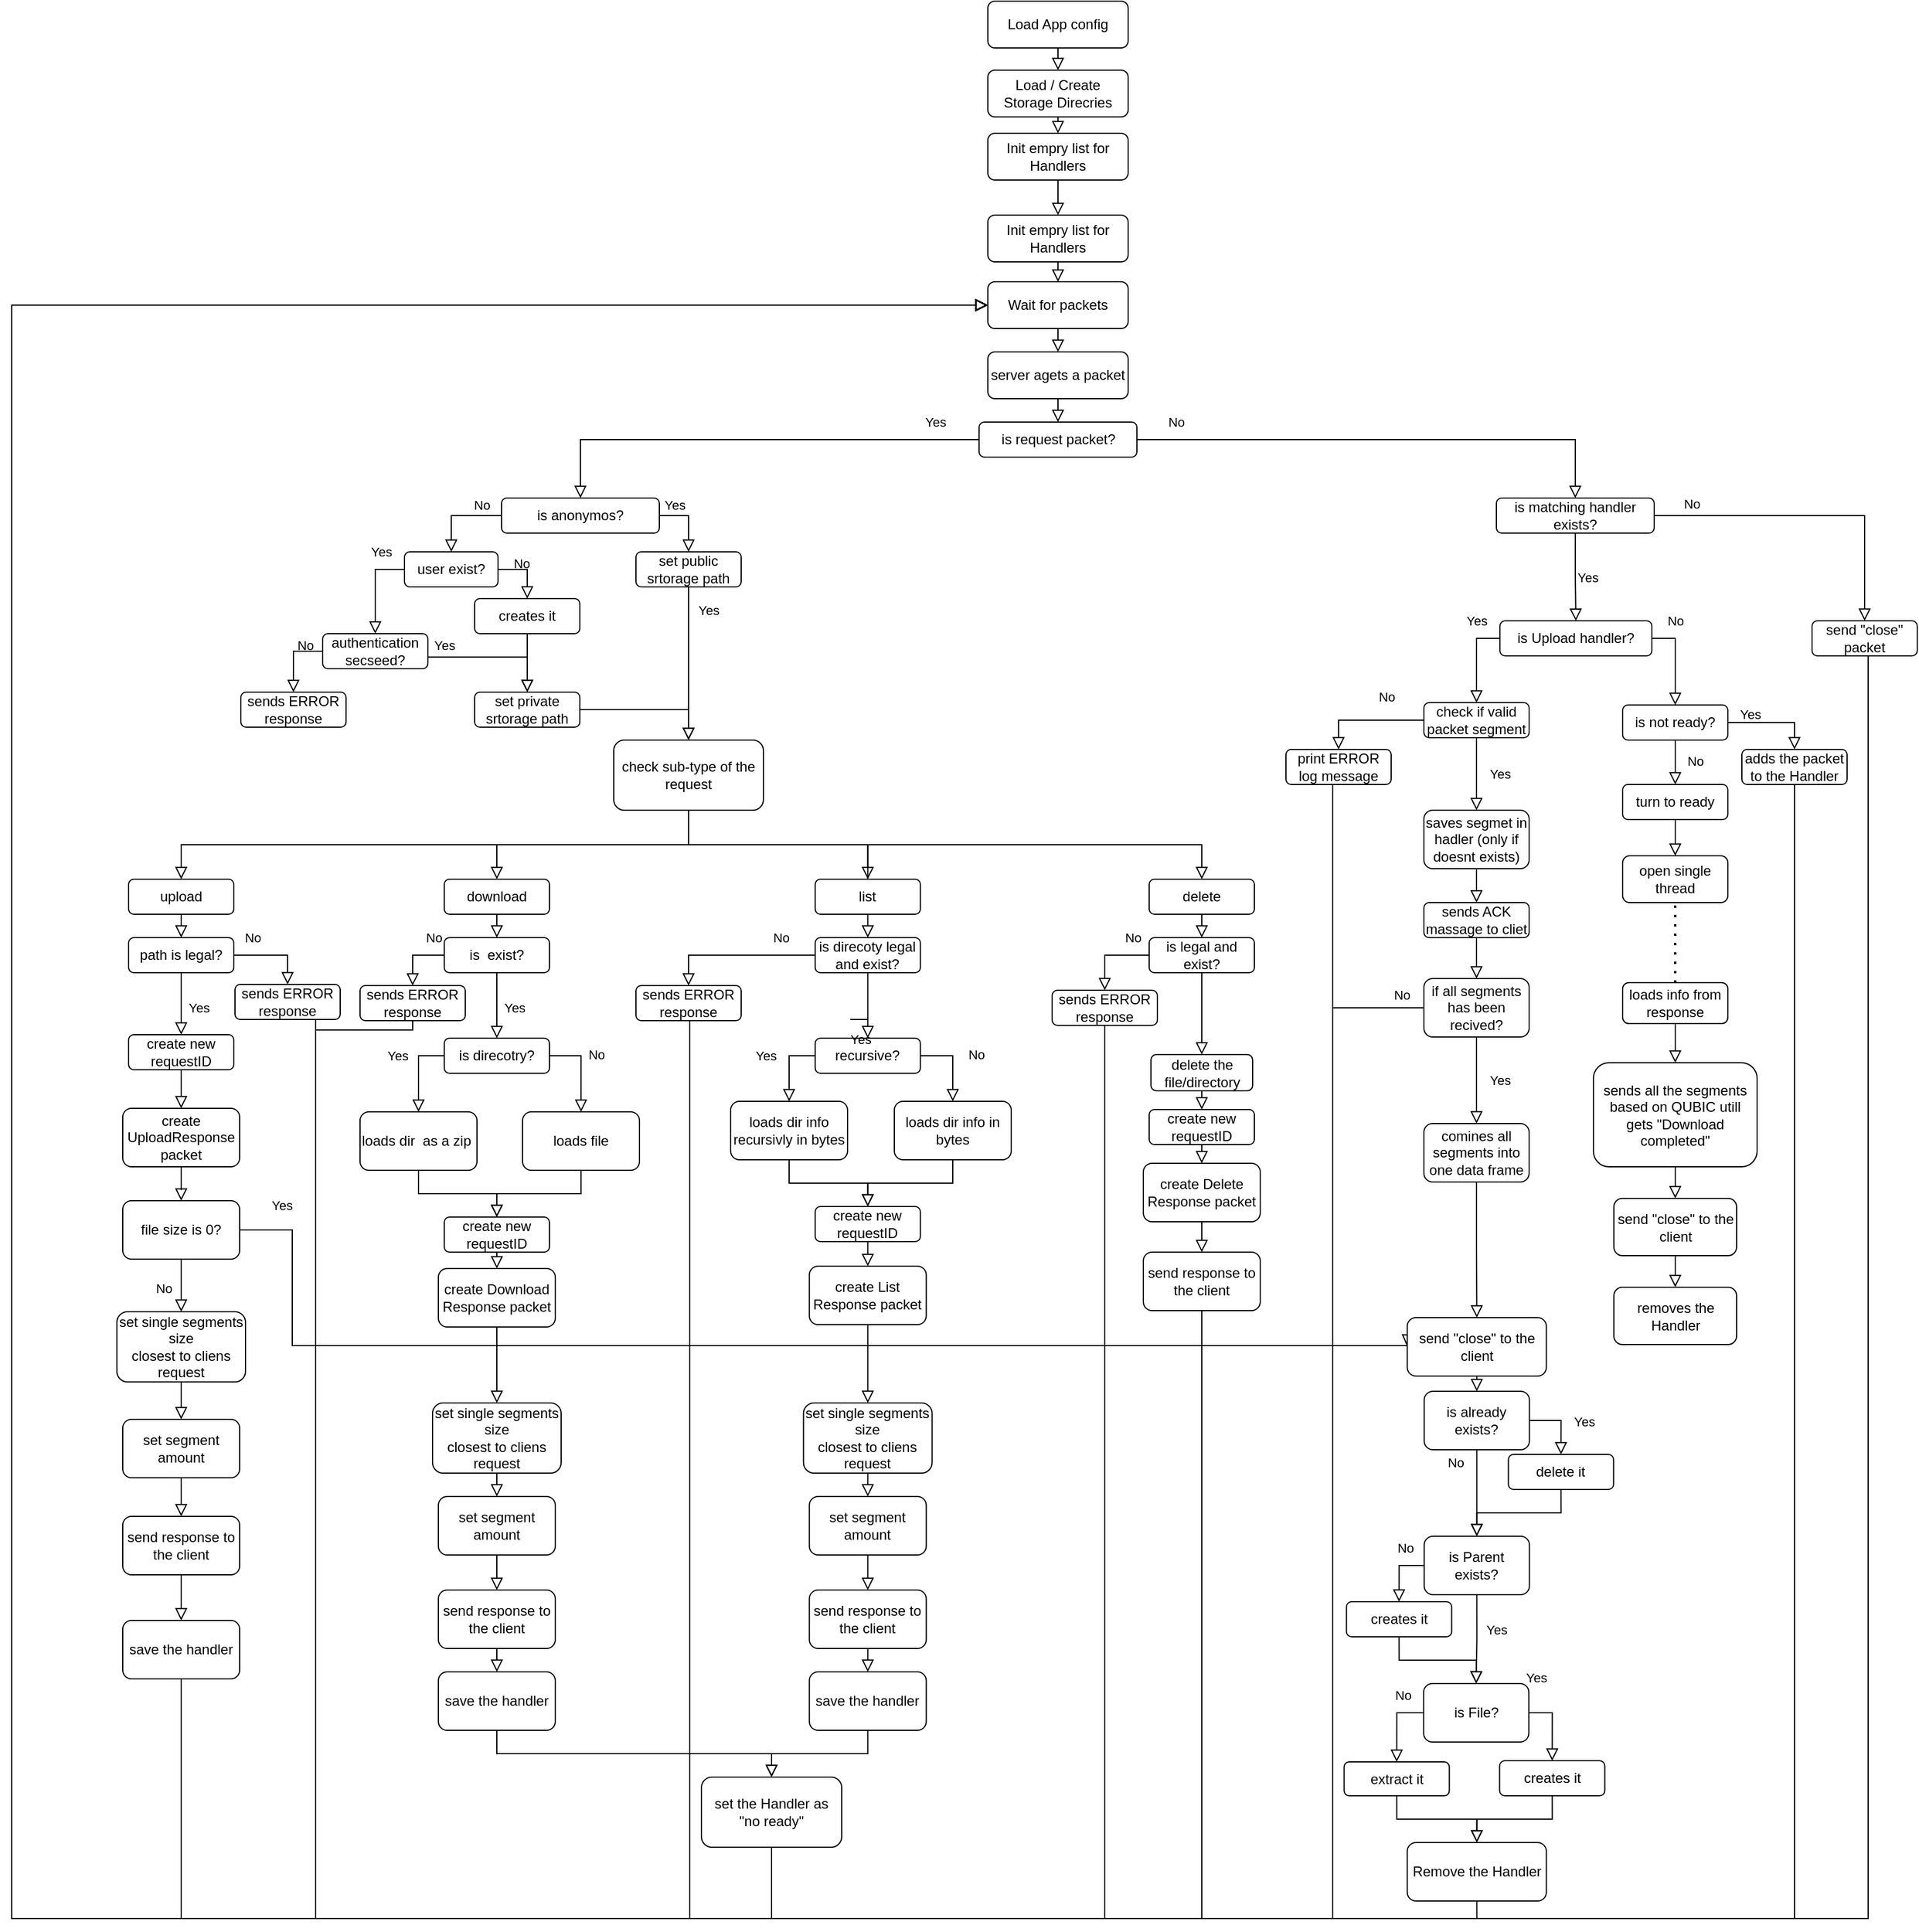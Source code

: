 <mxfile version="21.0.6" type="github">
  <diagram id="C5RBs43oDa-KdzZeNtuy" name="Page-1">
    <mxGraphModel dx="2500" dy="1971" grid="1" gridSize="10" guides="1" tooltips="1" connect="1" arrows="1" fold="1" page="1" pageScale="1" pageWidth="827" pageHeight="1169" math="0" shadow="0">
      <root>
        <mxCell id="WIyWlLk6GJQsqaUBKTNV-0" />
        <mxCell id="WIyWlLk6GJQsqaUBKTNV-1" parent="WIyWlLk6GJQsqaUBKTNV-0" />
        <mxCell id="WIyWlLk6GJQsqaUBKTNV-3" value="server agets a packet" style="rounded=1;whiteSpace=wrap;html=1;fontSize=12;glass=0;strokeWidth=1;shadow=0;" parent="WIyWlLk6GJQsqaUBKTNV-1" vertex="1">
          <mxGeometry x="675" y="60" width="120" height="40" as="geometry" />
        </mxCell>
        <mxCell id="WIyWlLk6GJQsqaUBKTNV-5" value="No" style="edgeStyle=orthogonalEdgeStyle;rounded=0;html=1;jettySize=auto;orthogonalLoop=1;fontSize=11;endArrow=block;endFill=0;endSize=8;strokeWidth=1;shadow=0;labelBackgroundColor=none;exitX=0.5;exitY=1;exitDx=0;exitDy=0;entryX=0.5;entryY=0;entryDx=0;entryDy=0;" parent="WIyWlLk6GJQsqaUBKTNV-1" source="WIyWlLk6GJQsqaUBKTNV-7" target="fX1Ia65fQYnZh4xE99EQ-3" edge="1">
          <mxGeometry x="-0.543" y="15" relative="1" as="geometry">
            <mxPoint as="offset" />
            <mxPoint x="345" y="234" as="sourcePoint" />
            <mxPoint x="342" y="260" as="targetPoint" />
            <Array as="points">
              <mxPoint x="735" y="135" />
              <mxPoint x="1178" y="135" />
            </Array>
          </mxGeometry>
        </mxCell>
        <mxCell id="0BvVbnJKyEt2qMHATExJ-121" value="Yes" style="edgeStyle=orthogonalEdgeStyle;shape=connector;rounded=0;orthogonalLoop=1;jettySize=auto;html=1;exitX=0;exitY=0.5;exitDx=0;exitDy=0;entryX=0.5;entryY=0;entryDx=0;entryDy=0;shadow=0;labelBackgroundColor=none;strokeColor=default;strokeWidth=1;fontFamily=Helvetica;fontSize=11;fontColor=default;endArrow=block;endFill=0;endSize=8;" parent="WIyWlLk6GJQsqaUBKTNV-1" source="WIyWlLk6GJQsqaUBKTNV-7" target="fX1Ia65fQYnZh4xE99EQ-2" edge="1">
          <mxGeometry x="-0.808" y="-15" relative="1" as="geometry">
            <mxPoint as="offset" />
          </mxGeometry>
        </mxCell>
        <mxCell id="WIyWlLk6GJQsqaUBKTNV-7" value="is request packet?" style="rounded=1;whiteSpace=wrap;html=1;fontSize=12;glass=0;strokeWidth=1;shadow=0;" parent="WIyWlLk6GJQsqaUBKTNV-1" vertex="1">
          <mxGeometry x="667.5" y="120" width="135" height="30" as="geometry" />
        </mxCell>
        <mxCell id="WIyWlLk6GJQsqaUBKTNV-8" value="No" style="rounded=0;html=1;jettySize=auto;orthogonalLoop=1;fontSize=11;endArrow=block;endFill=0;endSize=8;strokeWidth=1;shadow=0;labelBackgroundColor=none;edgeStyle=orthogonalEdgeStyle;" parent="WIyWlLk6GJQsqaUBKTNV-1" edge="1">
          <mxGeometry x="0.333" y="20" relative="1" as="geometry">
            <mxPoint as="offset" />
            <mxPoint x="238.067" y="489.947" as="sourcePoint" />
          </mxGeometry>
        </mxCell>
        <mxCell id="fX1Ia65fQYnZh4xE99EQ-1" value="" style="rounded=0;html=1;jettySize=auto;orthogonalLoop=1;fontSize=11;endArrow=block;endFill=0;endSize=8;strokeWidth=1;shadow=0;labelBackgroundColor=none;edgeStyle=orthogonalEdgeStyle;exitX=0.5;exitY=1;exitDx=0;exitDy=0;entryX=0.5;entryY=0;entryDx=0;entryDy=0;" parent="WIyWlLk6GJQsqaUBKTNV-1" source="WIyWlLk6GJQsqaUBKTNV-3" target="WIyWlLk6GJQsqaUBKTNV-7" edge="1">
          <mxGeometry relative="1" as="geometry">
            <mxPoint x="315.5" y="144" as="sourcePoint" />
            <mxPoint x="315.5" y="194" as="targetPoint" />
          </mxGeometry>
        </mxCell>
        <mxCell id="fX1Ia65fQYnZh4xE99EQ-2" value="is anonymos?" style="rounded=1;whiteSpace=wrap;html=1;fontSize=12;glass=0;strokeWidth=1;shadow=0;" parent="WIyWlLk6GJQsqaUBKTNV-1" vertex="1">
          <mxGeometry x="259" y="185" width="135" height="30" as="geometry" />
        </mxCell>
        <mxCell id="fX1Ia65fQYnZh4xE99EQ-3" value="is matching handler exists?" style="rounded=1;whiteSpace=wrap;html=1;fontSize=12;glass=0;strokeWidth=1;shadow=0;" parent="WIyWlLk6GJQsqaUBKTNV-1" vertex="1">
          <mxGeometry x="1110" y="185" width="135" height="30" as="geometry" />
        </mxCell>
        <mxCell id="fX1Ia65fQYnZh4xE99EQ-5" value="Yes" style="rounded=0;html=1;jettySize=auto;orthogonalLoop=1;fontSize=11;endArrow=block;endFill=0;endSize=8;strokeWidth=1;shadow=0;labelBackgroundColor=none;edgeStyle=orthogonalEdgeStyle;exitX=1;exitY=0.5;exitDx=0;exitDy=0;entryX=0.5;entryY=0;entryDx=0;entryDy=0;" parent="WIyWlLk6GJQsqaUBKTNV-1" source="fX1Ia65fQYnZh4xE99EQ-2" target="fX1Ia65fQYnZh4xE99EQ-25" edge="1">
          <mxGeometry x="-0.533" y="9" relative="1" as="geometry">
            <mxPoint as="offset" />
            <mxPoint x="365.5" y="216" as="sourcePoint" />
            <mxPoint x="365.5" y="256" as="targetPoint" />
          </mxGeometry>
        </mxCell>
        <mxCell id="fX1Ia65fQYnZh4xE99EQ-10" value="user exist?" style="rounded=1;whiteSpace=wrap;html=1;fontSize=12;glass=0;strokeWidth=1;shadow=0;" parent="WIyWlLk6GJQsqaUBKTNV-1" vertex="1">
          <mxGeometry x="176" y="231" width="80" height="30" as="geometry" />
        </mxCell>
        <mxCell id="fX1Ia65fQYnZh4xE99EQ-11" value="No" style="edgeStyle=orthogonalEdgeStyle;rounded=0;html=1;jettySize=auto;orthogonalLoop=1;fontSize=11;endArrow=block;endFill=0;endSize=8;strokeWidth=1;shadow=0;labelBackgroundColor=none;exitX=0;exitY=0.5;exitDx=0;exitDy=0;entryX=0.5;entryY=0;entryDx=0;entryDy=0;" parent="WIyWlLk6GJQsqaUBKTNV-1" source="fX1Ia65fQYnZh4xE99EQ-2" target="fX1Ia65fQYnZh4xE99EQ-10" edge="1">
          <mxGeometry x="-0.523" y="-9" relative="1" as="geometry">
            <mxPoint as="offset" />
            <mxPoint x="271.25" y="216" as="sourcePoint" />
            <mxPoint x="271" y="252" as="targetPoint" />
          </mxGeometry>
        </mxCell>
        <mxCell id="fX1Ia65fQYnZh4xE99EQ-14" value="No" style="edgeStyle=orthogonalEdgeStyle;rounded=0;html=1;jettySize=auto;orthogonalLoop=1;fontSize=11;endArrow=block;endFill=0;endSize=8;strokeWidth=1;shadow=0;labelBackgroundColor=none;exitX=1;exitY=0.5;exitDx=0;exitDy=0;entryX=0.5;entryY=0;entryDx=0;entryDy=0;" parent="WIyWlLk6GJQsqaUBKTNV-1" source="fX1Ia65fQYnZh4xE99EQ-10" target="fX1Ia65fQYnZh4xE99EQ-15" edge="1">
          <mxGeometry x="-0.2" y="5" relative="1" as="geometry">
            <mxPoint as="offset" />
            <mxPoint x="260.25" y="261" as="sourcePoint" />
            <mxPoint x="260" y="297" as="targetPoint" />
          </mxGeometry>
        </mxCell>
        <mxCell id="fX1Ia65fQYnZh4xE99EQ-15" value="creates it" style="rounded=1;whiteSpace=wrap;html=1;fontSize=12;glass=0;strokeWidth=1;shadow=0;" parent="WIyWlLk6GJQsqaUBKTNV-1" vertex="1">
          <mxGeometry x="236" y="271" width="90" height="30" as="geometry" />
        </mxCell>
        <mxCell id="fX1Ia65fQYnZh4xE99EQ-17" value="Yes" style="rounded=0;html=1;jettySize=auto;orthogonalLoop=1;fontSize=11;endArrow=block;endFill=0;endSize=8;strokeWidth=1;shadow=0;labelBackgroundColor=none;edgeStyle=orthogonalEdgeStyle;entryX=0.5;entryY=0;entryDx=0;entryDy=0;exitX=0;exitY=0.5;exitDx=0;exitDy=0;" parent="WIyWlLk6GJQsqaUBKTNV-1" source="fX1Ia65fQYnZh4xE99EQ-10" target="fX1Ia65fQYnZh4xE99EQ-18" edge="1">
          <mxGeometry x="-0.5" y="-15" relative="1" as="geometry">
            <mxPoint as="offset" />
            <mxPoint x="175.5" y="261" as="sourcePoint" />
            <mxPoint x="175.5" y="301" as="targetPoint" />
          </mxGeometry>
        </mxCell>
        <mxCell id="fX1Ia65fQYnZh4xE99EQ-18" value="authentication secseed?" style="rounded=1;whiteSpace=wrap;html=1;fontSize=12;glass=0;strokeWidth=1;shadow=0;" parent="WIyWlLk6GJQsqaUBKTNV-1" vertex="1">
          <mxGeometry x="106" y="301" width="90" height="30" as="geometry" />
        </mxCell>
        <mxCell id="fX1Ia65fQYnZh4xE99EQ-19" value="No" style="edgeStyle=orthogonalEdgeStyle;rounded=0;html=1;jettySize=auto;orthogonalLoop=1;fontSize=11;endArrow=block;endFill=0;endSize=8;strokeWidth=1;shadow=0;labelBackgroundColor=none;exitX=0;exitY=0.5;exitDx=0;exitDy=0;entryX=0.5;entryY=0;entryDx=0;entryDy=0;" parent="WIyWlLk6GJQsqaUBKTNV-1" source="fX1Ia65fQYnZh4xE99EQ-18" target="fX1Ia65fQYnZh4xE99EQ-20" edge="1">
          <mxGeometry x="-0.5" y="-5" relative="1" as="geometry">
            <mxPoint as="offset" />
            <mxPoint x="135.25" y="333.0" as="sourcePoint" />
            <mxPoint x="135" y="369" as="targetPoint" />
          </mxGeometry>
        </mxCell>
        <mxCell id="fX1Ia65fQYnZh4xE99EQ-20" value="sends ERROR&lt;br&gt;response" style="rounded=1;whiteSpace=wrap;html=1;fontSize=12;glass=0;strokeWidth=1;shadow=0;" parent="WIyWlLk6GJQsqaUBKTNV-1" vertex="1">
          <mxGeometry x="36" y="351" width="90" height="30" as="geometry" />
        </mxCell>
        <mxCell id="fX1Ia65fQYnZh4xE99EQ-27" style="edgeStyle=orthogonalEdgeStyle;rounded=0;orthogonalLoop=1;jettySize=auto;html=1;labelBackgroundColor=none;endArrow=block;endFill=0;endSize=8;strokeWidth=1;shadow=0;entryX=0.5;entryY=0;entryDx=0;entryDy=0;" parent="WIyWlLk6GJQsqaUBKTNV-1" source="fX1Ia65fQYnZh4xE99EQ-23" target="fX1Ia65fQYnZh4xE99EQ-26" edge="1">
          <mxGeometry relative="1" as="geometry">
            <mxPoint x="266.0" y="501.0" as="targetPoint" />
          </mxGeometry>
        </mxCell>
        <mxCell id="fX1Ia65fQYnZh4xE99EQ-25" value="set public srtorage path" style="rounded=1;whiteSpace=wrap;html=1;fontSize=12;glass=0;strokeWidth=1;shadow=0;" parent="WIyWlLk6GJQsqaUBKTNV-1" vertex="1">
          <mxGeometry x="374" y="231" width="90" height="30" as="geometry" />
        </mxCell>
        <mxCell id="fX1Ia65fQYnZh4xE99EQ-26" value="check sub-type of the request" style="rounded=1;whiteSpace=wrap;html=1;fontSize=12;glass=0;strokeWidth=1;shadow=0;" parent="WIyWlLk6GJQsqaUBKTNV-1" vertex="1">
          <mxGeometry x="355" y="392" width="128" height="60" as="geometry" />
        </mxCell>
        <mxCell id="fX1Ia65fQYnZh4xE99EQ-29" value="upload" style="rounded=1;whiteSpace=wrap;html=1;fontSize=12;glass=0;strokeWidth=1;shadow=0;" parent="WIyWlLk6GJQsqaUBKTNV-1" vertex="1">
          <mxGeometry x="-60" y="511" width="90" height="30" as="geometry" />
        </mxCell>
        <mxCell id="0BvVbnJKyEt2qMHATExJ-45" value="No" style="edgeStyle=orthogonalEdgeStyle;shape=connector;rounded=0;orthogonalLoop=1;jettySize=auto;html=1;entryX=0.5;entryY=0;entryDx=0;entryDy=0;shadow=0;labelBackgroundColor=none;strokeColor=default;strokeWidth=1;fontFamily=Helvetica;fontSize=11;fontColor=default;endArrow=block;endFill=0;endSize=8;" parent="WIyWlLk6GJQsqaUBKTNV-1" source="fX1Ia65fQYnZh4xE99EQ-31" target="fX1Ia65fQYnZh4xE99EQ-38" edge="1">
          <mxGeometry x="-0.556" y="15" relative="1" as="geometry">
            <mxPoint as="offset" />
          </mxGeometry>
        </mxCell>
        <mxCell id="0BvVbnJKyEt2qMHATExJ-56" value="Yes" style="edgeStyle=orthogonalEdgeStyle;shape=connector;rounded=0;orthogonalLoop=1;jettySize=auto;html=1;entryX=0.5;entryY=0;entryDx=0;entryDy=0;shadow=0;labelBackgroundColor=none;strokeColor=default;strokeWidth=1;fontFamily=Helvetica;fontSize=11;fontColor=default;endArrow=block;endFill=0;endSize=8;" parent="WIyWlLk6GJQsqaUBKTNV-1" source="fX1Ia65fQYnZh4xE99EQ-31" target="fX1Ia65fQYnZh4xE99EQ-82" edge="1">
          <mxGeometry x="0.132" y="15" relative="1" as="geometry">
            <mxPoint as="offset" />
          </mxGeometry>
        </mxCell>
        <mxCell id="fX1Ia65fQYnZh4xE99EQ-31" value="path is legal?" style="rounded=1;whiteSpace=wrap;html=1;fontSize=12;glass=0;strokeWidth=1;shadow=0;" parent="WIyWlLk6GJQsqaUBKTNV-1" vertex="1">
          <mxGeometry x="-60" y="561" width="90" height="30" as="geometry" />
        </mxCell>
        <mxCell id="0BvVbnJKyEt2qMHATExJ-174" style="edgeStyle=orthogonalEdgeStyle;shape=connector;rounded=0;orthogonalLoop=1;jettySize=auto;html=1;exitX=0.5;exitY=1;exitDx=0;exitDy=0;entryX=0;entryY=0.5;entryDx=0;entryDy=0;shadow=0;labelBackgroundColor=none;strokeColor=default;strokeWidth=1;fontFamily=Helvetica;fontSize=11;fontColor=default;endArrow=block;endFill=0;endSize=8;" parent="WIyWlLk6GJQsqaUBKTNV-1" source="fX1Ia65fQYnZh4xE99EQ-38" target="0BvVbnJKyEt2qMHATExJ-158" edge="1">
          <mxGeometry relative="1" as="geometry">
            <Array as="points">
              <mxPoint x="100" y="631" />
              <mxPoint x="100" y="1400" />
              <mxPoint x="-160" y="1400" />
              <mxPoint x="-160" y="20" />
            </Array>
          </mxGeometry>
        </mxCell>
        <mxCell id="fX1Ia65fQYnZh4xE99EQ-38" value="sends ERROR&lt;br&gt;response" style="rounded=1;whiteSpace=wrap;html=1;fontSize=12;glass=0;strokeWidth=1;shadow=0;" parent="WIyWlLk6GJQsqaUBKTNV-1" vertex="1">
          <mxGeometry x="31" y="601" width="90" height="30" as="geometry" />
        </mxCell>
        <mxCell id="0BvVbnJKyEt2qMHATExJ-60" style="edgeStyle=orthogonalEdgeStyle;shape=connector;rounded=0;orthogonalLoop=1;jettySize=auto;html=1;entryX=0.5;entryY=0;entryDx=0;entryDy=0;shadow=0;labelBackgroundColor=none;strokeColor=default;strokeWidth=1;fontFamily=Helvetica;fontSize=11;fontColor=default;endArrow=block;endFill=0;endSize=8;" parent="WIyWlLk6GJQsqaUBKTNV-1" source="fX1Ia65fQYnZh4xE99EQ-41" target="fX1Ia65fQYnZh4xE99EQ-43" edge="1">
          <mxGeometry relative="1" as="geometry" />
        </mxCell>
        <mxCell id="fX1Ia65fQYnZh4xE99EQ-41" value="create UploadResponse packet" style="rounded=1;whiteSpace=wrap;html=1;fontSize=12;glass=0;strokeWidth=1;shadow=0;" parent="WIyWlLk6GJQsqaUBKTNV-1" vertex="1">
          <mxGeometry x="-65" y="707" width="100" height="50" as="geometry" />
        </mxCell>
        <mxCell id="0BvVbnJKyEt2qMHATExJ-157" value="Yes" style="edgeStyle=orthogonalEdgeStyle;shape=connector;rounded=0;orthogonalLoop=1;jettySize=auto;html=1;exitX=1;exitY=0.5;exitDx=0;exitDy=0;entryX=0;entryY=0.5;entryDx=0;entryDy=0;shadow=0;labelBackgroundColor=none;strokeColor=default;strokeWidth=1;fontFamily=Helvetica;fontSize=11;fontColor=default;endArrow=block;endFill=0;endSize=8;" parent="WIyWlLk6GJQsqaUBKTNV-1" source="fX1Ia65fQYnZh4xE99EQ-43" target="fX1Ia65fQYnZh4xE99EQ-201" edge="1">
          <mxGeometry x="-0.935" y="21" relative="1" as="geometry">
            <Array as="points">
              <mxPoint x="80" y="811" />
              <mxPoint x="80" y="910" />
            </Array>
            <mxPoint as="offset" />
          </mxGeometry>
        </mxCell>
        <mxCell id="fX1Ia65fQYnZh4xE99EQ-43" value="file size is 0?" style="rounded=1;whiteSpace=wrap;html=1;fontSize=12;glass=0;strokeWidth=1;shadow=0;" parent="WIyWlLk6GJQsqaUBKTNV-1" vertex="1">
          <mxGeometry x="-65" y="786" width="100" height="50" as="geometry" />
        </mxCell>
        <mxCell id="0BvVbnJKyEt2qMHATExJ-67" style="edgeStyle=orthogonalEdgeStyle;shape=connector;rounded=0;orthogonalLoop=1;jettySize=auto;html=1;entryX=0.5;entryY=0;entryDx=0;entryDy=0;shadow=0;labelBackgroundColor=none;strokeColor=default;strokeWidth=1;fontFamily=Helvetica;fontSize=11;fontColor=default;endArrow=block;endFill=0;endSize=8;" parent="WIyWlLk6GJQsqaUBKTNV-1" source="fX1Ia65fQYnZh4xE99EQ-46" target="fX1Ia65fQYnZh4xE99EQ-51" edge="1">
          <mxGeometry relative="1" as="geometry" />
        </mxCell>
        <mxCell id="fX1Ia65fQYnZh4xE99EQ-46" value="set single segments size&lt;br&gt;closest to cliens request" style="rounded=1;whiteSpace=wrap;html=1;fontSize=12;glass=0;strokeWidth=1;shadow=0;" parent="WIyWlLk6GJQsqaUBKTNV-1" vertex="1">
          <mxGeometry x="-70" y="881" width="110" height="60" as="geometry" />
        </mxCell>
        <mxCell id="0BvVbnJKyEt2qMHATExJ-68" style="edgeStyle=orthogonalEdgeStyle;shape=connector;rounded=0;orthogonalLoop=1;jettySize=auto;html=1;entryX=0.5;entryY=0;entryDx=0;entryDy=0;shadow=0;labelBackgroundColor=none;strokeColor=default;strokeWidth=1;fontFamily=Helvetica;fontSize=11;fontColor=default;endArrow=block;endFill=0;endSize=8;" parent="WIyWlLk6GJQsqaUBKTNV-1" source="fX1Ia65fQYnZh4xE99EQ-51" target="fX1Ia65fQYnZh4xE99EQ-52" edge="1">
          <mxGeometry relative="1" as="geometry" />
        </mxCell>
        <mxCell id="fX1Ia65fQYnZh4xE99EQ-51" value="set segment amount" style="rounded=1;whiteSpace=wrap;html=1;fontSize=12;glass=0;strokeWidth=1;shadow=0;" parent="WIyWlLk6GJQsqaUBKTNV-1" vertex="1">
          <mxGeometry x="-65" y="973" width="100" height="50" as="geometry" />
        </mxCell>
        <mxCell id="0BvVbnJKyEt2qMHATExJ-69" style="edgeStyle=orthogonalEdgeStyle;shape=connector;rounded=0;orthogonalLoop=1;jettySize=auto;html=1;entryX=0.5;entryY=0;entryDx=0;entryDy=0;shadow=0;labelBackgroundColor=none;strokeColor=default;strokeWidth=1;fontFamily=Helvetica;fontSize=11;fontColor=default;endArrow=block;endFill=0;endSize=8;" parent="WIyWlLk6GJQsqaUBKTNV-1" source="fX1Ia65fQYnZh4xE99EQ-52" target="fX1Ia65fQYnZh4xE99EQ-53" edge="1">
          <mxGeometry relative="1" as="geometry" />
        </mxCell>
        <mxCell id="fX1Ia65fQYnZh4xE99EQ-52" value="send response to the client" style="rounded=1;whiteSpace=wrap;html=1;fontSize=12;glass=0;strokeWidth=1;shadow=0;" parent="WIyWlLk6GJQsqaUBKTNV-1" vertex="1">
          <mxGeometry x="-65" y="1056" width="100" height="50" as="geometry" />
        </mxCell>
        <mxCell id="0BvVbnJKyEt2qMHATExJ-175" style="edgeStyle=orthogonalEdgeStyle;shape=connector;rounded=0;orthogonalLoop=1;jettySize=auto;html=1;exitX=0.5;exitY=1;exitDx=0;exitDy=0;entryX=0;entryY=0.5;entryDx=0;entryDy=0;shadow=0;labelBackgroundColor=none;strokeColor=default;strokeWidth=1;fontFamily=Helvetica;fontSize=11;fontColor=default;endArrow=block;endFill=0;endSize=8;" parent="WIyWlLk6GJQsqaUBKTNV-1" source="fX1Ia65fQYnZh4xE99EQ-53" target="0BvVbnJKyEt2qMHATExJ-158" edge="1">
          <mxGeometry relative="1" as="geometry">
            <Array as="points">
              <mxPoint x="-15" y="1400" />
              <mxPoint x="-160" y="1400" />
              <mxPoint x="-160" y="20" />
            </Array>
          </mxGeometry>
        </mxCell>
        <mxCell id="fX1Ia65fQYnZh4xE99EQ-53" value="save the handler" style="rounded=1;whiteSpace=wrap;html=1;fontSize=12;glass=0;strokeWidth=1;shadow=0;" parent="WIyWlLk6GJQsqaUBKTNV-1" vertex="1">
          <mxGeometry x="-65" y="1145" width="100" height="50" as="geometry" />
        </mxCell>
        <mxCell id="0BvVbnJKyEt2qMHATExJ-72" style="edgeStyle=orthogonalEdgeStyle;shape=connector;rounded=0;orthogonalLoop=1;jettySize=auto;html=1;exitX=0.5;exitY=1;exitDx=0;exitDy=0;entryX=0.5;entryY=0;entryDx=0;entryDy=0;shadow=0;labelBackgroundColor=none;strokeColor=default;strokeWidth=1;fontFamily=Helvetica;fontSize=11;fontColor=default;endArrow=block;endFill=0;endSize=8;" parent="WIyWlLk6GJQsqaUBKTNV-1" source="fX1Ia65fQYnZh4xE99EQ-57" target="fX1Ia65fQYnZh4xE99EQ-58" edge="1">
          <mxGeometry relative="1" as="geometry" />
        </mxCell>
        <mxCell id="fX1Ia65fQYnZh4xE99EQ-57" value="download" style="rounded=1;whiteSpace=wrap;html=1;fontSize=12;glass=0;strokeWidth=1;shadow=0;" parent="WIyWlLk6GJQsqaUBKTNV-1" vertex="1">
          <mxGeometry x="210" y="511" width="90" height="30" as="geometry" />
        </mxCell>
        <mxCell id="0BvVbnJKyEt2qMHATExJ-76" value="Yes" style="edgeStyle=orthogonalEdgeStyle;shape=connector;rounded=0;orthogonalLoop=1;jettySize=auto;html=1;shadow=0;labelBackgroundColor=none;strokeColor=default;strokeWidth=1;fontFamily=Helvetica;fontSize=11;fontColor=default;endArrow=block;endFill=0;endSize=8;" parent="WIyWlLk6GJQsqaUBKTNV-1" source="fX1Ia65fQYnZh4xE99EQ-58" target="fX1Ia65fQYnZh4xE99EQ-62" edge="1">
          <mxGeometry x="0.071" y="15" relative="1" as="geometry">
            <mxPoint as="offset" />
          </mxGeometry>
        </mxCell>
        <mxCell id="fX1Ia65fQYnZh4xE99EQ-58" value="is&amp;nbsp; exist?" style="rounded=1;whiteSpace=wrap;html=1;fontSize=12;glass=0;strokeWidth=1;shadow=0;" parent="WIyWlLk6GJQsqaUBKTNV-1" vertex="1">
          <mxGeometry x="210" y="561" width="90" height="30" as="geometry" />
        </mxCell>
        <mxCell id="0BvVbnJKyEt2qMHATExJ-176" style="edgeStyle=orthogonalEdgeStyle;shape=connector;rounded=0;orthogonalLoop=1;jettySize=auto;html=1;exitX=0.5;exitY=1;exitDx=0;exitDy=0;entryX=0;entryY=0.5;entryDx=0;entryDy=0;shadow=0;labelBackgroundColor=none;strokeColor=default;strokeWidth=1;fontFamily=Helvetica;fontSize=11;fontColor=default;endArrow=block;endFill=0;endSize=8;" parent="WIyWlLk6GJQsqaUBKTNV-1" source="fX1Ia65fQYnZh4xE99EQ-60" target="0BvVbnJKyEt2qMHATExJ-158" edge="1">
          <mxGeometry relative="1" as="geometry">
            <Array as="points">
              <mxPoint x="183" y="640" />
              <mxPoint x="100" y="640" />
              <mxPoint x="100" y="1400" />
              <mxPoint x="-160" y="1400" />
              <mxPoint x="-160" y="20" />
            </Array>
          </mxGeometry>
        </mxCell>
        <mxCell id="fX1Ia65fQYnZh4xE99EQ-60" value="sends ERROR&lt;br&gt;response" style="rounded=1;whiteSpace=wrap;html=1;fontSize=12;glass=0;strokeWidth=1;shadow=0;" parent="WIyWlLk6GJQsqaUBKTNV-1" vertex="1">
          <mxGeometry x="138" y="602" width="90" height="30" as="geometry" />
        </mxCell>
        <mxCell id="0BvVbnJKyEt2qMHATExJ-77" value="Yes" style="edgeStyle=orthogonalEdgeStyle;shape=connector;rounded=0;orthogonalLoop=1;jettySize=auto;html=1;exitX=0;exitY=0.5;exitDx=0;exitDy=0;entryX=0.5;entryY=0;entryDx=0;entryDy=0;shadow=0;labelBackgroundColor=none;strokeColor=default;strokeWidth=1;fontFamily=Helvetica;fontSize=11;fontColor=default;endArrow=block;endFill=0;endSize=8;" parent="WIyWlLk6GJQsqaUBKTNV-1" source="fX1Ia65fQYnZh4xE99EQ-62" target="fX1Ia65fQYnZh4xE99EQ-65" edge="1">
          <mxGeometry x="-0.371" y="-18" relative="1" as="geometry">
            <mxPoint as="offset" />
          </mxGeometry>
        </mxCell>
        <mxCell id="0BvVbnJKyEt2qMHATExJ-78" value="No" style="edgeStyle=orthogonalEdgeStyle;shape=connector;rounded=0;orthogonalLoop=1;jettySize=auto;html=1;exitX=1;exitY=0.5;exitDx=0;exitDy=0;entryX=0.5;entryY=0;entryDx=0;entryDy=0;shadow=0;labelBackgroundColor=none;strokeColor=default;strokeWidth=1;fontFamily=Helvetica;fontSize=11;fontColor=default;endArrow=block;endFill=0;endSize=8;" parent="WIyWlLk6GJQsqaUBKTNV-1" source="fX1Ia65fQYnZh4xE99EQ-62" target="fX1Ia65fQYnZh4xE99EQ-74" edge="1">
          <mxGeometry x="-0.28" y="13" relative="1" as="geometry">
            <mxPoint y="-1" as="offset" />
          </mxGeometry>
        </mxCell>
        <mxCell id="fX1Ia65fQYnZh4xE99EQ-62" value="is direcotry?" style="rounded=1;whiteSpace=wrap;html=1;fontSize=12;glass=0;strokeWidth=1;shadow=0;" parent="WIyWlLk6GJQsqaUBKTNV-1" vertex="1">
          <mxGeometry x="210" y="647" width="90" height="30" as="geometry" />
        </mxCell>
        <mxCell id="0BvVbnJKyEt2qMHATExJ-80" style="edgeStyle=orthogonalEdgeStyle;shape=connector;rounded=0;orthogonalLoop=1;jettySize=auto;html=1;entryX=0.5;entryY=0;entryDx=0;entryDy=0;shadow=0;labelBackgroundColor=none;strokeColor=default;strokeWidth=1;fontFamily=Helvetica;fontSize=11;fontColor=default;endArrow=block;endFill=0;endSize=8;" parent="WIyWlLk6GJQsqaUBKTNV-1" source="fX1Ia65fQYnZh4xE99EQ-65" target="fX1Ia65fQYnZh4xE99EQ-84" edge="1">
          <mxGeometry relative="1" as="geometry" />
        </mxCell>
        <mxCell id="fX1Ia65fQYnZh4xE99EQ-65" value="loads dir&amp;nbsp; as a zip&amp;nbsp;" style="rounded=1;whiteSpace=wrap;html=1;fontSize=12;glass=0;strokeWidth=1;shadow=0;" parent="WIyWlLk6GJQsqaUBKTNV-1" vertex="1">
          <mxGeometry x="138" y="710" width="100" height="50" as="geometry" />
        </mxCell>
        <mxCell id="0BvVbnJKyEt2qMHATExJ-84" style="edgeStyle=orthogonalEdgeStyle;shape=connector;rounded=0;orthogonalLoop=1;jettySize=auto;html=1;exitX=0.5;exitY=1;exitDx=0;exitDy=0;entryX=0.5;entryY=0;entryDx=0;entryDy=0;shadow=0;labelBackgroundColor=none;strokeColor=default;strokeWidth=1;fontFamily=Helvetica;fontSize=11;fontColor=default;endArrow=block;endFill=0;endSize=8;" parent="WIyWlLk6GJQsqaUBKTNV-1" source="fX1Ia65fQYnZh4xE99EQ-67" target="fX1Ia65fQYnZh4xE99EQ-68" edge="1">
          <mxGeometry relative="1" as="geometry" />
        </mxCell>
        <mxCell id="fX1Ia65fQYnZh4xE99EQ-67" value="set single segments size&lt;br&gt;closest to cliens request" style="rounded=1;whiteSpace=wrap;html=1;fontSize=12;glass=0;strokeWidth=1;shadow=0;" parent="WIyWlLk6GJQsqaUBKTNV-1" vertex="1">
          <mxGeometry x="200" y="959" width="110" height="60" as="geometry" />
        </mxCell>
        <mxCell id="0BvVbnJKyEt2qMHATExJ-85" style="edgeStyle=orthogonalEdgeStyle;shape=connector;rounded=0;orthogonalLoop=1;jettySize=auto;html=1;exitX=0.5;exitY=1;exitDx=0;exitDy=0;entryX=0.5;entryY=0;entryDx=0;entryDy=0;shadow=0;labelBackgroundColor=none;strokeColor=default;strokeWidth=1;fontFamily=Helvetica;fontSize=11;fontColor=default;endArrow=block;endFill=0;endSize=8;" parent="WIyWlLk6GJQsqaUBKTNV-1" source="fX1Ia65fQYnZh4xE99EQ-68" target="fX1Ia65fQYnZh4xE99EQ-69" edge="1">
          <mxGeometry relative="1" as="geometry" />
        </mxCell>
        <mxCell id="fX1Ia65fQYnZh4xE99EQ-68" value="set segment amount" style="rounded=1;whiteSpace=wrap;html=1;fontSize=12;glass=0;strokeWidth=1;shadow=0;" parent="WIyWlLk6GJQsqaUBKTNV-1" vertex="1">
          <mxGeometry x="205" y="1039" width="100" height="50" as="geometry" />
        </mxCell>
        <mxCell id="0BvVbnJKyEt2qMHATExJ-87" style="edgeStyle=orthogonalEdgeStyle;shape=connector;rounded=0;orthogonalLoop=1;jettySize=auto;html=1;exitX=0.5;exitY=1;exitDx=0;exitDy=0;entryX=0.5;entryY=0;entryDx=0;entryDy=0;shadow=0;labelBackgroundColor=none;strokeColor=default;strokeWidth=1;fontFamily=Helvetica;fontSize=11;fontColor=default;endArrow=block;endFill=0;endSize=8;" parent="WIyWlLk6GJQsqaUBKTNV-1" source="fX1Ia65fQYnZh4xE99EQ-69" target="fX1Ia65fQYnZh4xE99EQ-70" edge="1">
          <mxGeometry relative="1" as="geometry" />
        </mxCell>
        <mxCell id="fX1Ia65fQYnZh4xE99EQ-69" value="send response to the client" style="rounded=1;whiteSpace=wrap;html=1;fontSize=12;glass=0;strokeWidth=1;shadow=0;" parent="WIyWlLk6GJQsqaUBKTNV-1" vertex="1">
          <mxGeometry x="205" y="1119" width="100" height="50" as="geometry" />
        </mxCell>
        <mxCell id="0BvVbnJKyEt2qMHATExJ-110" style="edgeStyle=orthogonalEdgeStyle;shape=connector;rounded=0;orthogonalLoop=1;jettySize=auto;html=1;exitX=0.5;exitY=1;exitDx=0;exitDy=0;entryX=0.5;entryY=0;entryDx=0;entryDy=0;shadow=0;labelBackgroundColor=none;strokeColor=default;strokeWidth=1;fontFamily=Helvetica;fontSize=11;fontColor=default;endArrow=block;endFill=0;endSize=8;" parent="WIyWlLk6GJQsqaUBKTNV-1" source="fX1Ia65fQYnZh4xE99EQ-70" target="fX1Ia65fQYnZh4xE99EQ-207" edge="1">
          <mxGeometry relative="1" as="geometry" />
        </mxCell>
        <mxCell id="fX1Ia65fQYnZh4xE99EQ-70" value="save the handler" style="rounded=1;whiteSpace=wrap;html=1;fontSize=12;glass=0;strokeWidth=1;shadow=0;" parent="WIyWlLk6GJQsqaUBKTNV-1" vertex="1">
          <mxGeometry x="205" y="1189" width="100" height="50" as="geometry" />
        </mxCell>
        <mxCell id="0BvVbnJKyEt2qMHATExJ-81" style="edgeStyle=orthogonalEdgeStyle;shape=connector;rounded=0;orthogonalLoop=1;jettySize=auto;html=1;entryX=0.5;entryY=0;entryDx=0;entryDy=0;shadow=0;labelBackgroundColor=none;strokeColor=default;strokeWidth=1;fontFamily=Helvetica;fontSize=11;fontColor=default;endArrow=block;endFill=0;endSize=8;" parent="WIyWlLk6GJQsqaUBKTNV-1" source="fX1Ia65fQYnZh4xE99EQ-74" target="fX1Ia65fQYnZh4xE99EQ-84" edge="1">
          <mxGeometry relative="1" as="geometry" />
        </mxCell>
        <mxCell id="fX1Ia65fQYnZh4xE99EQ-74" value="loads file" style="rounded=1;whiteSpace=wrap;html=1;fontSize=12;glass=0;strokeWidth=1;shadow=0;" parent="WIyWlLk6GJQsqaUBKTNV-1" vertex="1">
          <mxGeometry x="277" y="710" width="100" height="50" as="geometry" />
        </mxCell>
        <mxCell id="0BvVbnJKyEt2qMHATExJ-61" style="edgeStyle=orthogonalEdgeStyle;shape=connector;rounded=0;orthogonalLoop=1;jettySize=auto;html=1;entryX=0.5;entryY=0;entryDx=0;entryDy=0;shadow=0;labelBackgroundColor=none;strokeColor=default;strokeWidth=1;fontFamily=Helvetica;fontSize=11;fontColor=default;endArrow=block;endFill=0;endSize=8;" parent="WIyWlLk6GJQsqaUBKTNV-1" source="fX1Ia65fQYnZh4xE99EQ-82" target="fX1Ia65fQYnZh4xE99EQ-41" edge="1">
          <mxGeometry relative="1" as="geometry" />
        </mxCell>
        <mxCell id="fX1Ia65fQYnZh4xE99EQ-82" value="create new requestID" style="rounded=1;whiteSpace=wrap;html=1;fontSize=12;glass=0;strokeWidth=1;shadow=0;" parent="WIyWlLk6GJQsqaUBKTNV-1" vertex="1">
          <mxGeometry x="-60" y="644" width="90" height="30" as="geometry" />
        </mxCell>
        <mxCell id="0BvVbnJKyEt2qMHATExJ-83" style="edgeStyle=orthogonalEdgeStyle;shape=connector;rounded=0;orthogonalLoop=1;jettySize=auto;html=1;exitX=0.5;exitY=1;exitDx=0;exitDy=0;entryX=0.5;entryY=0;entryDx=0;entryDy=0;shadow=0;labelBackgroundColor=none;strokeColor=default;strokeWidth=1;fontFamily=Helvetica;fontSize=11;fontColor=default;endArrow=block;endFill=0;endSize=8;" parent="WIyWlLk6GJQsqaUBKTNV-1" source="fX1Ia65fQYnZh4xE99EQ-83" target="fX1Ia65fQYnZh4xE99EQ-67" edge="1">
          <mxGeometry relative="1" as="geometry" />
        </mxCell>
        <mxCell id="fX1Ia65fQYnZh4xE99EQ-83" value="create Download Response packet" style="rounded=1;whiteSpace=wrap;html=1;fontSize=12;glass=0;strokeWidth=1;shadow=0;" parent="WIyWlLk6GJQsqaUBKTNV-1" vertex="1">
          <mxGeometry x="205" y="844" width="100" height="50" as="geometry" />
        </mxCell>
        <mxCell id="0BvVbnJKyEt2qMHATExJ-82" style="edgeStyle=orthogonalEdgeStyle;shape=connector;rounded=0;orthogonalLoop=1;jettySize=auto;html=1;exitX=0.5;exitY=1;exitDx=0;exitDy=0;entryX=0.5;entryY=0;entryDx=0;entryDy=0;shadow=0;labelBackgroundColor=none;strokeColor=default;strokeWidth=1;fontFamily=Helvetica;fontSize=11;fontColor=default;endArrow=block;endFill=0;endSize=8;" parent="WIyWlLk6GJQsqaUBKTNV-1" source="fX1Ia65fQYnZh4xE99EQ-84" target="fX1Ia65fQYnZh4xE99EQ-83" edge="1">
          <mxGeometry relative="1" as="geometry" />
        </mxCell>
        <mxCell id="fX1Ia65fQYnZh4xE99EQ-84" value="create new requestID" style="rounded=1;whiteSpace=wrap;html=1;fontSize=12;glass=0;strokeWidth=1;shadow=0;" parent="WIyWlLk6GJQsqaUBKTNV-1" vertex="1">
          <mxGeometry x="210" y="800" width="90" height="30" as="geometry" />
        </mxCell>
        <mxCell id="fX1Ia65fQYnZh4xE99EQ-91" value="is direcoty legal and exist?" style="rounded=1;whiteSpace=wrap;html=1;fontSize=12;glass=0;strokeWidth=1;shadow=0;" parent="WIyWlLk6GJQsqaUBKTNV-1" vertex="1">
          <mxGeometry x="527.3" y="561" width="90" height="30" as="geometry" />
        </mxCell>
        <mxCell id="fX1Ia65fQYnZh4xE99EQ-92" value="No" style="edgeStyle=orthogonalEdgeStyle;rounded=0;html=1;jettySize=auto;orthogonalLoop=1;fontSize=11;endArrow=block;endFill=0;endSize=8;strokeWidth=1;shadow=0;labelBackgroundColor=none;exitX=0;exitY=0.5;exitDx=0;exitDy=0;entryX=0.5;entryY=0;entryDx=0;entryDy=0;" parent="WIyWlLk6GJQsqaUBKTNV-1" source="fX1Ia65fQYnZh4xE99EQ-91" target="fX1Ia65fQYnZh4xE99EQ-93" edge="1">
          <mxGeometry x="-0.571" y="-15" relative="1" as="geometry">
            <mxPoint as="offset" />
            <mxPoint x="536.05" y="630" as="sourcePoint" />
            <mxPoint x="453" y="601" as="targetPoint" />
          </mxGeometry>
        </mxCell>
        <mxCell id="0BvVbnJKyEt2qMHATExJ-177" style="edgeStyle=orthogonalEdgeStyle;shape=connector;rounded=0;orthogonalLoop=1;jettySize=auto;html=1;exitX=0.5;exitY=1;exitDx=0;exitDy=0;entryX=0;entryY=0.5;entryDx=0;entryDy=0;shadow=0;labelBackgroundColor=none;strokeColor=default;strokeWidth=1;fontFamily=Helvetica;fontSize=11;fontColor=default;endArrow=block;endFill=0;endSize=8;" parent="WIyWlLk6GJQsqaUBKTNV-1" source="fX1Ia65fQYnZh4xE99EQ-93" target="0BvVbnJKyEt2qMHATExJ-158" edge="1">
          <mxGeometry relative="1" as="geometry">
            <Array as="points">
              <mxPoint x="420" y="632" />
              <mxPoint x="420" y="1400" />
              <mxPoint x="-160" y="1400" />
              <mxPoint x="-160" y="20" />
            </Array>
          </mxGeometry>
        </mxCell>
        <mxCell id="fX1Ia65fQYnZh4xE99EQ-93" value="sends ERROR&lt;br&gt;response" style="rounded=1;whiteSpace=wrap;html=1;fontSize=12;glass=0;strokeWidth=1;shadow=0;" parent="WIyWlLk6GJQsqaUBKTNV-1" vertex="1">
          <mxGeometry x="374" y="602" width="90" height="30" as="geometry" />
        </mxCell>
        <mxCell id="0BvVbnJKyEt2qMHATExJ-92" value="Yes" style="edgeStyle=orthogonalEdgeStyle;shape=connector;rounded=0;orthogonalLoop=1;jettySize=auto;html=1;exitX=0;exitY=0.5;exitDx=0;exitDy=0;entryX=0.5;entryY=0;entryDx=0;entryDy=0;shadow=0;labelBackgroundColor=none;strokeColor=default;strokeWidth=1;fontFamily=Helvetica;fontSize=11;fontColor=default;endArrow=block;endFill=0;endSize=8;" parent="WIyWlLk6GJQsqaUBKTNV-1" source="fX1Ia65fQYnZh4xE99EQ-95" target="fX1Ia65fQYnZh4xE99EQ-97" edge="1">
          <mxGeometry x="-0.272" y="-20" relative="1" as="geometry">
            <mxPoint as="offset" />
          </mxGeometry>
        </mxCell>
        <mxCell id="0BvVbnJKyEt2qMHATExJ-93" value="No" style="edgeStyle=orthogonalEdgeStyle;shape=connector;rounded=0;orthogonalLoop=1;jettySize=auto;html=1;entryX=0.5;entryY=0;entryDx=0;entryDy=0;shadow=0;labelBackgroundColor=none;strokeColor=default;strokeWidth=1;fontFamily=Helvetica;fontSize=11;fontColor=default;endArrow=block;endFill=0;endSize=8;exitX=1;exitY=0.5;exitDx=0;exitDy=0;" parent="WIyWlLk6GJQsqaUBKTNV-1" source="fX1Ia65fQYnZh4xE99EQ-95" target="fX1Ia65fQYnZh4xE99EQ-105" edge="1">
          <mxGeometry x="-0.169" y="20" relative="1" as="geometry">
            <mxPoint y="-1" as="offset" />
          </mxGeometry>
        </mxCell>
        <mxCell id="fX1Ia65fQYnZh4xE99EQ-95" value="recursive?" style="rounded=1;whiteSpace=wrap;html=1;fontSize=12;glass=0;strokeWidth=1;shadow=0;" parent="WIyWlLk6GJQsqaUBKTNV-1" vertex="1">
          <mxGeometry x="527.3" y="647" width="90" height="30" as="geometry" />
        </mxCell>
        <mxCell id="0BvVbnJKyEt2qMHATExJ-103" style="edgeStyle=orthogonalEdgeStyle;shape=connector;rounded=0;orthogonalLoop=1;jettySize=auto;html=1;exitX=0.5;exitY=1;exitDx=0;exitDy=0;entryX=0.5;entryY=0;entryDx=0;entryDy=0;shadow=0;labelBackgroundColor=none;strokeColor=default;strokeWidth=1;fontFamily=Helvetica;fontSize=11;fontColor=default;endArrow=block;endFill=0;endSize=8;" parent="WIyWlLk6GJQsqaUBKTNV-1" source="fX1Ia65fQYnZh4xE99EQ-97" target="fX1Ia65fQYnZh4xE99EQ-108" edge="1">
          <mxGeometry relative="1" as="geometry" />
        </mxCell>
        <mxCell id="fX1Ia65fQYnZh4xE99EQ-97" value="loads dir info recursivly in bytes" style="rounded=1;whiteSpace=wrap;html=1;fontSize=12;glass=0;strokeWidth=1;shadow=0;" parent="WIyWlLk6GJQsqaUBKTNV-1" vertex="1">
          <mxGeometry x="455" y="701" width="100" height="50" as="geometry" />
        </mxCell>
        <mxCell id="0BvVbnJKyEt2qMHATExJ-100" style="edgeStyle=orthogonalEdgeStyle;shape=connector;rounded=0;orthogonalLoop=1;jettySize=auto;html=1;exitX=0.5;exitY=1;exitDx=0;exitDy=0;entryX=0.5;entryY=0;entryDx=0;entryDy=0;shadow=0;labelBackgroundColor=none;strokeColor=default;strokeWidth=1;fontFamily=Helvetica;fontSize=11;fontColor=default;endArrow=block;endFill=0;endSize=8;" parent="WIyWlLk6GJQsqaUBKTNV-1" source="fX1Ia65fQYnZh4xE99EQ-98" target="fX1Ia65fQYnZh4xE99EQ-99" edge="1">
          <mxGeometry relative="1" as="geometry" />
        </mxCell>
        <mxCell id="fX1Ia65fQYnZh4xE99EQ-98" value="set single segments size&lt;br&gt;closest to cliens request" style="rounded=1;whiteSpace=wrap;html=1;fontSize=12;glass=0;strokeWidth=1;shadow=0;" parent="WIyWlLk6GJQsqaUBKTNV-1" vertex="1">
          <mxGeometry x="517.3" y="959" width="110" height="60" as="geometry" />
        </mxCell>
        <mxCell id="0BvVbnJKyEt2qMHATExJ-106" style="edgeStyle=orthogonalEdgeStyle;shape=connector;rounded=0;orthogonalLoop=1;jettySize=auto;html=1;exitX=0.5;exitY=1;exitDx=0;exitDy=0;entryX=0.5;entryY=0;entryDx=0;entryDy=0;shadow=0;labelBackgroundColor=none;strokeColor=default;strokeWidth=1;fontFamily=Helvetica;fontSize=11;fontColor=default;endArrow=block;endFill=0;endSize=8;" parent="WIyWlLk6GJQsqaUBKTNV-1" source="fX1Ia65fQYnZh4xE99EQ-99" target="fX1Ia65fQYnZh4xE99EQ-100" edge="1">
          <mxGeometry relative="1" as="geometry" />
        </mxCell>
        <mxCell id="fX1Ia65fQYnZh4xE99EQ-99" value="set segment amount" style="rounded=1;whiteSpace=wrap;html=1;fontSize=12;glass=0;strokeWidth=1;shadow=0;" parent="WIyWlLk6GJQsqaUBKTNV-1" vertex="1">
          <mxGeometry x="522.3" y="1039" width="100" height="50" as="geometry" />
        </mxCell>
        <mxCell id="0BvVbnJKyEt2qMHATExJ-107" style="edgeStyle=orthogonalEdgeStyle;shape=connector;rounded=0;orthogonalLoop=1;jettySize=auto;html=1;exitX=0.5;exitY=1;exitDx=0;exitDy=0;entryX=0.5;entryY=0;entryDx=0;entryDy=0;shadow=0;labelBackgroundColor=none;strokeColor=default;strokeWidth=1;fontFamily=Helvetica;fontSize=11;fontColor=default;endArrow=block;endFill=0;endSize=8;" parent="WIyWlLk6GJQsqaUBKTNV-1" source="fX1Ia65fQYnZh4xE99EQ-100" target="fX1Ia65fQYnZh4xE99EQ-101" edge="1">
          <mxGeometry relative="1" as="geometry" />
        </mxCell>
        <mxCell id="fX1Ia65fQYnZh4xE99EQ-100" value="send response to the client" style="rounded=1;whiteSpace=wrap;html=1;fontSize=12;glass=0;strokeWidth=1;shadow=0;" parent="WIyWlLk6GJQsqaUBKTNV-1" vertex="1">
          <mxGeometry x="522.3" y="1119" width="100" height="50" as="geometry" />
        </mxCell>
        <mxCell id="0BvVbnJKyEt2qMHATExJ-109" style="edgeStyle=orthogonalEdgeStyle;shape=connector;rounded=0;orthogonalLoop=1;jettySize=auto;html=1;exitX=0.5;exitY=1;exitDx=0;exitDy=0;entryX=0.5;entryY=0;entryDx=0;entryDy=0;shadow=0;labelBackgroundColor=none;strokeColor=default;strokeWidth=1;fontFamily=Helvetica;fontSize=11;fontColor=default;endArrow=block;endFill=0;endSize=8;" parent="WIyWlLk6GJQsqaUBKTNV-1" source="fX1Ia65fQYnZh4xE99EQ-101" target="fX1Ia65fQYnZh4xE99EQ-207" edge="1">
          <mxGeometry relative="1" as="geometry">
            <Array as="points">
              <mxPoint x="557" y="1259" />
              <mxPoint x="400" y="1259" />
            </Array>
          </mxGeometry>
        </mxCell>
        <mxCell id="fX1Ia65fQYnZh4xE99EQ-101" value="save the handler" style="rounded=1;whiteSpace=wrap;html=1;fontSize=12;glass=0;strokeWidth=1;shadow=0;" parent="WIyWlLk6GJQsqaUBKTNV-1" vertex="1">
          <mxGeometry x="522.3" y="1189" width="100" height="50" as="geometry" />
        </mxCell>
        <mxCell id="0BvVbnJKyEt2qMHATExJ-104" style="edgeStyle=orthogonalEdgeStyle;shape=connector;rounded=0;orthogonalLoop=1;jettySize=auto;html=1;exitX=0.5;exitY=1;exitDx=0;exitDy=0;entryX=0.5;entryY=0;entryDx=0;entryDy=0;shadow=0;labelBackgroundColor=none;strokeColor=default;strokeWidth=1;fontFamily=Helvetica;fontSize=11;fontColor=default;endArrow=block;endFill=0;endSize=8;" parent="WIyWlLk6GJQsqaUBKTNV-1" source="fX1Ia65fQYnZh4xE99EQ-105" target="fX1Ia65fQYnZh4xE99EQ-108" edge="1">
          <mxGeometry relative="1" as="geometry" />
        </mxCell>
        <mxCell id="fX1Ia65fQYnZh4xE99EQ-105" value="loads dir info in bytes" style="rounded=1;whiteSpace=wrap;html=1;fontSize=12;glass=0;strokeWidth=1;shadow=0;" parent="WIyWlLk6GJQsqaUBKTNV-1" vertex="1">
          <mxGeometry x="595" y="701" width="100" height="50" as="geometry" />
        </mxCell>
        <mxCell id="0BvVbnJKyEt2qMHATExJ-101" style="edgeStyle=orthogonalEdgeStyle;shape=connector;rounded=0;orthogonalLoop=1;jettySize=auto;html=1;exitX=0.5;exitY=1;exitDx=0;exitDy=0;entryX=0.5;entryY=0;entryDx=0;entryDy=0;shadow=0;labelBackgroundColor=none;strokeColor=default;strokeWidth=1;fontFamily=Helvetica;fontSize=11;fontColor=default;endArrow=block;endFill=0;endSize=8;" parent="WIyWlLk6GJQsqaUBKTNV-1" source="fX1Ia65fQYnZh4xE99EQ-107" target="fX1Ia65fQYnZh4xE99EQ-98" edge="1">
          <mxGeometry relative="1" as="geometry" />
        </mxCell>
        <mxCell id="fX1Ia65fQYnZh4xE99EQ-107" value="create List Response packet" style="rounded=1;whiteSpace=wrap;html=1;fontSize=12;glass=0;strokeWidth=1;shadow=0;" parent="WIyWlLk6GJQsqaUBKTNV-1" vertex="1">
          <mxGeometry x="522.3" y="842" width="100" height="50" as="geometry" />
        </mxCell>
        <mxCell id="0BvVbnJKyEt2qMHATExJ-102" style="edgeStyle=orthogonalEdgeStyle;shape=connector;rounded=0;orthogonalLoop=1;jettySize=auto;html=1;exitX=0.5;exitY=1;exitDx=0;exitDy=0;entryX=0.5;entryY=0;entryDx=0;entryDy=0;shadow=0;labelBackgroundColor=none;strokeColor=default;strokeWidth=1;fontFamily=Helvetica;fontSize=11;fontColor=default;endArrow=block;endFill=0;endSize=8;" parent="WIyWlLk6GJQsqaUBKTNV-1" source="fX1Ia65fQYnZh4xE99EQ-108" target="fX1Ia65fQYnZh4xE99EQ-107" edge="1">
          <mxGeometry relative="1" as="geometry" />
        </mxCell>
        <mxCell id="fX1Ia65fQYnZh4xE99EQ-108" value="create new requestID" style="rounded=1;whiteSpace=wrap;html=1;fontSize=12;glass=0;strokeWidth=1;shadow=0;" parent="WIyWlLk6GJQsqaUBKTNV-1" vertex="1">
          <mxGeometry x="527.3" y="791" width="90" height="30" as="geometry" />
        </mxCell>
        <mxCell id="0BvVbnJKyEt2qMHATExJ-111" style="edgeStyle=orthogonalEdgeStyle;shape=connector;rounded=0;orthogonalLoop=1;jettySize=auto;html=1;exitX=0.5;exitY=1;exitDx=0;exitDy=0;entryX=0.5;entryY=0;entryDx=0;entryDy=0;shadow=0;labelBackgroundColor=none;strokeColor=default;strokeWidth=1;fontFamily=Helvetica;fontSize=11;fontColor=default;endArrow=block;endFill=0;endSize=8;" parent="WIyWlLk6GJQsqaUBKTNV-1" source="fX1Ia65fQYnZh4xE99EQ-111" target="fX1Ia65fQYnZh4xE99EQ-112" edge="1">
          <mxGeometry relative="1" as="geometry" />
        </mxCell>
        <mxCell id="fX1Ia65fQYnZh4xE99EQ-111" value="delete" style="rounded=1;whiteSpace=wrap;html=1;fontSize=12;glass=0;strokeWidth=1;shadow=0;" parent="WIyWlLk6GJQsqaUBKTNV-1" vertex="1">
          <mxGeometry x="813" y="511" width="90" height="30" as="geometry" />
        </mxCell>
        <mxCell id="0BvVbnJKyEt2qMHATExJ-117" style="edgeStyle=orthogonalEdgeStyle;shape=connector;rounded=0;orthogonalLoop=1;jettySize=auto;html=1;exitX=0.5;exitY=1;exitDx=0;exitDy=0;entryX=0.5;entryY=0;entryDx=0;entryDy=0;shadow=0;labelBackgroundColor=none;strokeColor=default;strokeWidth=1;fontFamily=Helvetica;fontSize=11;fontColor=default;endArrow=block;endFill=0;endSize=8;" parent="WIyWlLk6GJQsqaUBKTNV-1" source="fX1Ia65fQYnZh4xE99EQ-112" target="fX1Ia65fQYnZh4xE99EQ-116" edge="1">
          <mxGeometry relative="1" as="geometry" />
        </mxCell>
        <mxCell id="fX1Ia65fQYnZh4xE99EQ-112" value="is legal and exist?" style="rounded=1;whiteSpace=wrap;html=1;fontSize=12;glass=0;strokeWidth=1;shadow=0;" parent="WIyWlLk6GJQsqaUBKTNV-1" vertex="1">
          <mxGeometry x="813" y="561" width="90" height="30" as="geometry" />
        </mxCell>
        <mxCell id="0BvVbnJKyEt2qMHATExJ-118" style="edgeStyle=orthogonalEdgeStyle;shape=connector;rounded=0;orthogonalLoop=1;jettySize=auto;html=1;exitX=0.5;exitY=1;exitDx=0;exitDy=0;entryX=0.5;entryY=0;entryDx=0;entryDy=0;shadow=0;labelBackgroundColor=none;strokeColor=default;strokeWidth=1;fontFamily=Helvetica;fontSize=11;fontColor=default;endArrow=block;endFill=0;endSize=8;" parent="WIyWlLk6GJQsqaUBKTNV-1" source="fX1Ia65fQYnZh4xE99EQ-116" target="fX1Ia65fQYnZh4xE99EQ-136" edge="1">
          <mxGeometry relative="1" as="geometry" />
        </mxCell>
        <mxCell id="fX1Ia65fQYnZh4xE99EQ-116" value="delete the file/directory" style="rounded=1;whiteSpace=wrap;html=1;fontSize=12;glass=0;strokeWidth=1;shadow=0;" parent="WIyWlLk6GJQsqaUBKTNV-1" vertex="1">
          <mxGeometry x="814.5" y="661" width="87" height="31" as="geometry" />
        </mxCell>
        <mxCell id="0BvVbnJKyEt2qMHATExJ-173" style="edgeStyle=orthogonalEdgeStyle;shape=connector;rounded=0;orthogonalLoop=1;jettySize=auto;html=1;exitX=0.5;exitY=1;exitDx=0;exitDy=0;entryX=0;entryY=0.5;entryDx=0;entryDy=0;shadow=0;labelBackgroundColor=none;strokeColor=default;strokeWidth=1;fontFamily=Helvetica;fontSize=11;fontColor=default;endArrow=block;endFill=0;endSize=8;" parent="WIyWlLk6GJQsqaUBKTNV-1" source="fX1Ia65fQYnZh4xE99EQ-132" target="0BvVbnJKyEt2qMHATExJ-158" edge="1">
          <mxGeometry relative="1" as="geometry">
            <Array as="points">
              <mxPoint x="858" y="1400" />
              <mxPoint x="-160" y="1400" />
              <mxPoint x="-160" y="20" />
            </Array>
          </mxGeometry>
        </mxCell>
        <mxCell id="fX1Ia65fQYnZh4xE99EQ-132" value="send response to the client" style="rounded=1;whiteSpace=wrap;html=1;fontSize=12;glass=0;strokeWidth=1;shadow=0;" parent="WIyWlLk6GJQsqaUBKTNV-1" vertex="1">
          <mxGeometry x="808" y="830" width="100" height="50" as="geometry" />
        </mxCell>
        <mxCell id="0BvVbnJKyEt2qMHATExJ-120" style="edgeStyle=orthogonalEdgeStyle;shape=connector;rounded=0;orthogonalLoop=1;jettySize=auto;html=1;exitX=0.5;exitY=1;exitDx=0;exitDy=0;entryX=0.5;entryY=0;entryDx=0;entryDy=0;shadow=0;labelBackgroundColor=none;strokeColor=default;strokeWidth=1;fontFamily=Helvetica;fontSize=11;fontColor=default;endArrow=block;endFill=0;endSize=8;" parent="WIyWlLk6GJQsqaUBKTNV-1" source="fX1Ia65fQYnZh4xE99EQ-135" target="fX1Ia65fQYnZh4xE99EQ-132" edge="1">
          <mxGeometry relative="1" as="geometry" />
        </mxCell>
        <mxCell id="fX1Ia65fQYnZh4xE99EQ-135" value="create Delete Response packet" style="rounded=1;whiteSpace=wrap;html=1;fontSize=12;glass=0;strokeWidth=1;shadow=0;" parent="WIyWlLk6GJQsqaUBKTNV-1" vertex="1">
          <mxGeometry x="808" y="754" width="100" height="50" as="geometry" />
        </mxCell>
        <mxCell id="0BvVbnJKyEt2qMHATExJ-119" style="edgeStyle=orthogonalEdgeStyle;shape=connector;rounded=0;orthogonalLoop=1;jettySize=auto;html=1;exitX=0.5;exitY=1;exitDx=0;exitDy=0;entryX=0.5;entryY=0;entryDx=0;entryDy=0;shadow=0;labelBackgroundColor=none;strokeColor=default;strokeWidth=1;fontFamily=Helvetica;fontSize=11;fontColor=default;endArrow=block;endFill=0;endSize=8;" parent="WIyWlLk6GJQsqaUBKTNV-1" source="fX1Ia65fQYnZh4xE99EQ-136" target="fX1Ia65fQYnZh4xE99EQ-135" edge="1">
          <mxGeometry relative="1" as="geometry" />
        </mxCell>
        <mxCell id="fX1Ia65fQYnZh4xE99EQ-136" value="create new requestID" style="rounded=1;whiteSpace=wrap;html=1;fontSize=12;glass=0;strokeWidth=1;shadow=0;" parent="WIyWlLk6GJQsqaUBKTNV-1" vertex="1">
          <mxGeometry x="813" y="708" width="90" height="30" as="geometry" />
        </mxCell>
        <mxCell id="fX1Ia65fQYnZh4xE99EQ-149" value="Yes" style="rounded=0;html=1;jettySize=auto;orthogonalLoop=1;fontSize=11;endArrow=block;endFill=0;endSize=8;strokeWidth=1;shadow=0;labelBackgroundColor=none;edgeStyle=orthogonalEdgeStyle;exitX=0.5;exitY=1;exitDx=0;exitDy=0;entryX=0.5;entryY=0;entryDx=0;entryDy=0;" parent="WIyWlLk6GJQsqaUBKTNV-1" source="fX1Ia65fQYnZh4xE99EQ-3" target="fX1Ia65fQYnZh4xE99EQ-153" edge="1">
          <mxGeometry x="0.007" y="10" relative="1" as="geometry">
            <mxPoint as="offset" />
            <mxPoint x="1224.5" y="324" as="sourcePoint" />
            <mxPoint x="1224.5" y="364" as="targetPoint" />
          </mxGeometry>
        </mxCell>
        <mxCell id="fX1Ia65fQYnZh4xE99EQ-150" value="No" style="edgeStyle=orthogonalEdgeStyle;rounded=0;html=1;jettySize=auto;orthogonalLoop=1;fontSize=11;endArrow=block;endFill=0;endSize=8;strokeWidth=1;shadow=0;labelBackgroundColor=none;exitX=1;exitY=0.5;exitDx=0;exitDy=0;entryX=0.5;entryY=0;entryDx=0;entryDy=0;" parent="WIyWlLk6GJQsqaUBKTNV-1" source="fX1Ia65fQYnZh4xE99EQ-3" target="fX1Ia65fQYnZh4xE99EQ-151" edge="1">
          <mxGeometry x="-0.766" y="10" relative="1" as="geometry">
            <mxPoint as="offset" />
            <mxPoint x="1130.25" y="324" as="sourcePoint" />
            <mxPoint x="1130" y="360" as="targetPoint" />
          </mxGeometry>
        </mxCell>
        <mxCell id="0BvVbnJKyEt2qMHATExJ-186" style="edgeStyle=orthogonalEdgeStyle;shape=connector;rounded=0;orthogonalLoop=1;jettySize=auto;html=1;exitX=0.5;exitY=1;exitDx=0;exitDy=0;entryX=0;entryY=0.5;entryDx=0;entryDy=0;shadow=0;labelBackgroundColor=none;strokeColor=default;strokeWidth=1;fontFamily=Helvetica;fontSize=11;fontColor=default;endArrow=block;endFill=0;endSize=8;" parent="WIyWlLk6GJQsqaUBKTNV-1" source="fX1Ia65fQYnZh4xE99EQ-151" target="0BvVbnJKyEt2qMHATExJ-158" edge="1">
          <mxGeometry relative="1" as="geometry">
            <Array as="points">
              <mxPoint x="1428" y="1400" />
              <mxPoint x="-160" y="1400" />
              <mxPoint x="-160" y="20" />
            </Array>
          </mxGeometry>
        </mxCell>
        <mxCell id="fX1Ia65fQYnZh4xE99EQ-151" value="send &quot;close&quot; packet" style="rounded=1;whiteSpace=wrap;html=1;fontSize=12;glass=0;strokeWidth=1;shadow=0;" parent="WIyWlLk6GJQsqaUBKTNV-1" vertex="1">
          <mxGeometry x="1380" y="290" width="90" height="30" as="geometry" />
        </mxCell>
        <mxCell id="0BvVbnJKyEt2qMHATExJ-123" value="Yes" style="edgeStyle=orthogonalEdgeStyle;shape=connector;rounded=0;orthogonalLoop=1;jettySize=auto;html=1;exitX=0;exitY=0.5;exitDx=0;exitDy=0;entryX=0.5;entryY=0;entryDx=0;entryDy=0;shadow=0;labelBackgroundColor=none;strokeColor=default;strokeWidth=1;fontFamily=Helvetica;fontSize=11;fontColor=default;endArrow=block;endFill=0;endSize=8;" parent="WIyWlLk6GJQsqaUBKTNV-1" source="fX1Ia65fQYnZh4xE99EQ-153" target="fX1Ia65fQYnZh4xE99EQ-155" edge="1">
          <mxGeometry x="-0.467" y="-15" relative="1" as="geometry">
            <mxPoint x="15" y="-15" as="offset" />
          </mxGeometry>
        </mxCell>
        <mxCell id="0BvVbnJKyEt2qMHATExJ-125" value="No" style="edgeStyle=orthogonalEdgeStyle;shape=connector;rounded=0;orthogonalLoop=1;jettySize=auto;html=1;exitX=1;exitY=0.5;exitDx=0;exitDy=0;entryX=0.5;entryY=0;entryDx=0;entryDy=0;shadow=0;labelBackgroundColor=none;strokeColor=default;strokeWidth=1;fontFamily=Helvetica;fontSize=11;fontColor=default;endArrow=block;endFill=0;endSize=8;" parent="WIyWlLk6GJQsqaUBKTNV-1" source="fX1Ia65fQYnZh4xE99EQ-153" target="fX1Ia65fQYnZh4xE99EQ-210" edge="1">
          <mxGeometry x="-0.48" y="-15" relative="1" as="geometry">
            <mxPoint x="15" y="-15" as="offset" />
          </mxGeometry>
        </mxCell>
        <mxCell id="fX1Ia65fQYnZh4xE99EQ-153" value="is Upload handler?" style="rounded=1;whiteSpace=wrap;html=1;fontSize=12;glass=0;strokeWidth=1;shadow=0;" parent="WIyWlLk6GJQsqaUBKTNV-1" vertex="1">
          <mxGeometry x="1113" y="290" width="130" height="30" as="geometry" />
        </mxCell>
        <mxCell id="0BvVbnJKyEt2qMHATExJ-180" style="edgeStyle=orthogonalEdgeStyle;shape=connector;rounded=0;orthogonalLoop=1;jettySize=auto;html=1;exitX=0.5;exitY=1;exitDx=0;exitDy=0;entryX=0;entryY=0.5;entryDx=0;entryDy=0;shadow=0;labelBackgroundColor=none;strokeColor=default;strokeWidth=1;fontFamily=Helvetica;fontSize=11;fontColor=default;endArrow=block;endFill=0;endSize=8;" parent="WIyWlLk6GJQsqaUBKTNV-1" source="fX1Ia65fQYnZh4xE99EQ-154" target="0BvVbnJKyEt2qMHATExJ-158" edge="1">
          <mxGeometry relative="1" as="geometry">
            <Array as="points">
              <mxPoint x="970" y="430" />
              <mxPoint x="970" y="1400" />
              <mxPoint x="-160" y="1400" />
              <mxPoint x="-160" y="20" />
            </Array>
          </mxGeometry>
        </mxCell>
        <mxCell id="fX1Ia65fQYnZh4xE99EQ-154" value="print ERROR log message" style="rounded=1;whiteSpace=wrap;html=1;fontSize=12;glass=0;strokeWidth=1;shadow=0;" parent="WIyWlLk6GJQsqaUBKTNV-1" vertex="1">
          <mxGeometry x="930" y="400" width="90" height="30" as="geometry" />
        </mxCell>
        <mxCell id="fX1Ia65fQYnZh4xE99EQ-155" value="check if valid packet segment" style="rounded=1;whiteSpace=wrap;html=1;fontSize=12;glass=0;strokeWidth=1;shadow=0;" parent="WIyWlLk6GJQsqaUBKTNV-1" vertex="1">
          <mxGeometry x="1048" y="360" width="90" height="30" as="geometry" />
        </mxCell>
        <mxCell id="0BvVbnJKyEt2qMHATExJ-129" style="edgeStyle=orthogonalEdgeStyle;shape=connector;rounded=0;orthogonalLoop=1;jettySize=auto;html=1;exitX=0.5;exitY=1;exitDx=0;exitDy=0;entryX=0.5;entryY=0;entryDx=0;entryDy=0;shadow=0;labelBackgroundColor=none;strokeColor=default;strokeWidth=1;fontFamily=Helvetica;fontSize=11;fontColor=default;endArrow=block;endFill=0;endSize=8;" parent="WIyWlLk6GJQsqaUBKTNV-1" source="fX1Ia65fQYnZh4xE99EQ-156" target="fX1Ia65fQYnZh4xE99EQ-165" edge="1">
          <mxGeometry relative="1" as="geometry" />
        </mxCell>
        <mxCell id="fX1Ia65fQYnZh4xE99EQ-156" value="saves segmet in hadler (only if doesnt exists)" style="rounded=1;whiteSpace=wrap;html=1;fontSize=12;glass=0;strokeWidth=1;shadow=0;" parent="WIyWlLk6GJQsqaUBKTNV-1" vertex="1">
          <mxGeometry x="1048" y="452" width="90" height="50" as="geometry" />
        </mxCell>
        <mxCell id="fX1Ia65fQYnZh4xE99EQ-162" value="Yes" style="rounded=0;html=1;jettySize=auto;orthogonalLoop=1;fontSize=11;endArrow=block;endFill=0;endSize=8;strokeWidth=1;shadow=0;labelBackgroundColor=none;edgeStyle=orthogonalEdgeStyle;exitX=0.5;exitY=1;exitDx=0;exitDy=0;entryX=0.5;entryY=0;entryDx=0;entryDy=0;" parent="WIyWlLk6GJQsqaUBKTNV-1" source="fX1Ia65fQYnZh4xE99EQ-155" target="fX1Ia65fQYnZh4xE99EQ-156" edge="1">
          <mxGeometry y="20" relative="1" as="geometry">
            <mxPoint as="offset" />
            <mxPoint x="1089.5" y="470" as="sourcePoint" />
            <mxPoint x="1089.5" y="510" as="targetPoint" />
          </mxGeometry>
        </mxCell>
        <mxCell id="0BvVbnJKyEt2qMHATExJ-130" style="edgeStyle=orthogonalEdgeStyle;shape=connector;rounded=0;orthogonalLoop=1;jettySize=auto;html=1;exitX=0.5;exitY=1;exitDx=0;exitDy=0;entryX=0.5;entryY=0;entryDx=0;entryDy=0;shadow=0;labelBackgroundColor=none;strokeColor=default;strokeWidth=1;fontFamily=Helvetica;fontSize=11;fontColor=default;endArrow=block;endFill=0;endSize=8;" parent="WIyWlLk6GJQsqaUBKTNV-1" source="fX1Ia65fQYnZh4xE99EQ-165" target="fX1Ia65fQYnZh4xE99EQ-167" edge="1">
          <mxGeometry relative="1" as="geometry" />
        </mxCell>
        <mxCell id="fX1Ia65fQYnZh4xE99EQ-165" value="sends ACK massage to cliet" style="rounded=1;whiteSpace=wrap;html=1;fontSize=12;glass=0;strokeWidth=1;shadow=0;" parent="WIyWlLk6GJQsqaUBKTNV-1" vertex="1">
          <mxGeometry x="1048" y="531" width="90" height="30" as="geometry" />
        </mxCell>
        <mxCell id="0BvVbnJKyEt2qMHATExJ-181" value="No" style="edgeStyle=orthogonalEdgeStyle;shape=connector;rounded=0;orthogonalLoop=1;jettySize=auto;html=1;exitX=0;exitY=0.5;exitDx=0;exitDy=0;entryX=0;entryY=0.5;entryDx=0;entryDy=0;shadow=0;labelBackgroundColor=none;strokeColor=default;strokeWidth=1;fontFamily=Helvetica;fontSize=11;fontColor=default;endArrow=block;endFill=0;endSize=8;" parent="WIyWlLk6GJQsqaUBKTNV-1" source="fX1Ia65fQYnZh4xE99EQ-167" target="0BvVbnJKyEt2qMHATExJ-158" edge="1">
          <mxGeometry x="-0.991" y="-11" relative="1" as="geometry">
            <Array as="points">
              <mxPoint x="970" y="621" />
              <mxPoint x="970" y="1400" />
              <mxPoint x="-160" y="1400" />
              <mxPoint x="-160" y="20" />
            </Array>
            <mxPoint as="offset" />
          </mxGeometry>
        </mxCell>
        <mxCell id="fX1Ia65fQYnZh4xE99EQ-167" value="if all segments has been recived?" style="rounded=1;whiteSpace=wrap;html=1;fontSize=12;glass=0;strokeWidth=1;shadow=0;" parent="WIyWlLk6GJQsqaUBKTNV-1" vertex="1">
          <mxGeometry x="1048" y="596" width="90" height="50" as="geometry" />
        </mxCell>
        <mxCell id="fX1Ia65fQYnZh4xE99EQ-168" value="Yes" style="rounded=0;html=1;jettySize=auto;orthogonalLoop=1;fontSize=11;endArrow=block;endFill=0;endSize=8;strokeWidth=1;shadow=0;labelBackgroundColor=none;edgeStyle=orthogonalEdgeStyle;entryX=0.5;entryY=0;entryDx=0;entryDy=0;exitX=0.5;exitY=1;exitDx=0;exitDy=0;" parent="WIyWlLk6GJQsqaUBKTNV-1" source="fX1Ia65fQYnZh4xE99EQ-167" target="fX1Ia65fQYnZh4xE99EQ-171" edge="1">
          <mxGeometry y="20" relative="1" as="geometry">
            <mxPoint as="offset" />
            <mxPoint x="1145.5" y="710" as="sourcePoint" />
            <mxPoint x="1148" y="750" as="targetPoint" />
          </mxGeometry>
        </mxCell>
        <mxCell id="0BvVbnJKyEt2qMHATExJ-136" style="edgeStyle=orthogonalEdgeStyle;shape=connector;rounded=0;orthogonalLoop=1;jettySize=auto;html=1;exitX=0.5;exitY=1;exitDx=0;exitDy=0;entryX=0.5;entryY=0;entryDx=0;entryDy=0;shadow=0;labelBackgroundColor=none;strokeColor=default;strokeWidth=1;fontFamily=Helvetica;fontSize=11;fontColor=default;endArrow=block;endFill=0;endSize=8;" parent="WIyWlLk6GJQsqaUBKTNV-1" source="fX1Ia65fQYnZh4xE99EQ-171" target="fX1Ia65fQYnZh4xE99EQ-201" edge="1">
          <mxGeometry relative="1" as="geometry" />
        </mxCell>
        <mxCell id="fX1Ia65fQYnZh4xE99EQ-171" value="comines all segments into one data frame" style="rounded=1;whiteSpace=wrap;html=1;fontSize=12;glass=0;strokeWidth=1;shadow=0;" parent="WIyWlLk6GJQsqaUBKTNV-1" vertex="1">
          <mxGeometry x="1048" y="720" width="90" height="50" as="geometry" />
        </mxCell>
        <mxCell id="0BvVbnJKyEt2qMHATExJ-146" value="No" style="edgeStyle=orthogonalEdgeStyle;shape=connector;rounded=0;orthogonalLoop=1;jettySize=auto;html=1;exitX=0.5;exitY=1;exitDx=0;exitDy=0;entryX=0.5;entryY=0;entryDx=0;entryDy=0;shadow=0;labelBackgroundColor=none;strokeColor=default;strokeWidth=1;fontFamily=Helvetica;fontSize=11;fontColor=default;endArrow=block;endFill=0;endSize=8;" parent="WIyWlLk6GJQsqaUBKTNV-1" source="fX1Ia65fQYnZh4xE99EQ-173" target="fX1Ia65fQYnZh4xE99EQ-187" edge="1">
          <mxGeometry x="-0.705" y="-18" relative="1" as="geometry">
            <mxPoint as="offset" />
          </mxGeometry>
        </mxCell>
        <mxCell id="fX1Ia65fQYnZh4xE99EQ-173" value="is already exists?" style="rounded=1;whiteSpace=wrap;html=1;fontSize=12;glass=0;strokeWidth=1;shadow=0;" parent="WIyWlLk6GJQsqaUBKTNV-1" vertex="1">
          <mxGeometry x="1048.25" y="949" width="90" height="50" as="geometry" />
        </mxCell>
        <mxCell id="fX1Ia65fQYnZh4xE99EQ-175" value="Yes" style="rounded=0;html=1;jettySize=auto;orthogonalLoop=1;fontSize=11;endArrow=block;endFill=0;endSize=8;strokeWidth=1;shadow=0;labelBackgroundColor=none;edgeStyle=orthogonalEdgeStyle;exitX=1;exitY=0.5;exitDx=0;exitDy=0;entryX=0.5;entryY=0;entryDx=0;entryDy=0;" parent="WIyWlLk6GJQsqaUBKTNV-1" source="fX1Ia65fQYnZh4xE99EQ-173" target="fX1Ia65fQYnZh4xE99EQ-178" edge="1">
          <mxGeometry y="20" relative="1" as="geometry">
            <mxPoint as="offset" />
            <mxPoint x="1126.25" y="1012" as="sourcePoint" />
            <mxPoint x="1126.25" y="1052" as="targetPoint" />
          </mxGeometry>
        </mxCell>
        <mxCell id="0BvVbnJKyEt2qMHATExJ-149" style="edgeStyle=orthogonalEdgeStyle;shape=connector;rounded=0;orthogonalLoop=1;jettySize=auto;html=1;exitX=0.5;exitY=1;exitDx=0;exitDy=0;entryX=0.5;entryY=0;entryDx=0;entryDy=0;shadow=0;labelBackgroundColor=none;strokeColor=default;strokeWidth=1;fontFamily=Helvetica;fontSize=11;fontColor=default;endArrow=block;endFill=0;endSize=8;" parent="WIyWlLk6GJQsqaUBKTNV-1" source="fX1Ia65fQYnZh4xE99EQ-178" target="fX1Ia65fQYnZh4xE99EQ-187" edge="1">
          <mxGeometry relative="1" as="geometry" />
        </mxCell>
        <mxCell id="fX1Ia65fQYnZh4xE99EQ-178" value="delete it" style="rounded=1;whiteSpace=wrap;html=1;fontSize=12;glass=0;strokeWidth=1;shadow=0;" parent="WIyWlLk6GJQsqaUBKTNV-1" vertex="1">
          <mxGeometry x="1120.25" y="1003" width="90" height="30" as="geometry" />
        </mxCell>
        <mxCell id="0BvVbnJKyEt2qMHATExJ-148" value="Yes" style="edgeStyle=orthogonalEdgeStyle;shape=connector;rounded=0;orthogonalLoop=1;jettySize=auto;html=1;exitX=0.5;exitY=1;exitDx=0;exitDy=0;entryX=0.5;entryY=0;entryDx=0;entryDy=0;shadow=0;labelBackgroundColor=none;strokeColor=default;strokeWidth=1;fontFamily=Helvetica;fontSize=11;fontColor=default;endArrow=block;endFill=0;endSize=8;" parent="WIyWlLk6GJQsqaUBKTNV-1" source="fX1Ia65fQYnZh4xE99EQ-187" target="fX1Ia65fQYnZh4xE99EQ-194" edge="1">
          <mxGeometry x="-0.204" y="17" relative="1" as="geometry">
            <mxPoint as="offset" />
          </mxGeometry>
        </mxCell>
        <mxCell id="fX1Ia65fQYnZh4xE99EQ-187" value="is Parent exists?" style="rounded=1;whiteSpace=wrap;html=1;fontSize=12;glass=0;strokeWidth=1;shadow=0;" parent="WIyWlLk6GJQsqaUBKTNV-1" vertex="1">
          <mxGeometry x="1048.25" y="1073" width="90" height="50" as="geometry" />
        </mxCell>
        <mxCell id="fX1Ia65fQYnZh4xE99EQ-188" value="No" style="rounded=0;html=1;jettySize=auto;orthogonalLoop=1;fontSize=11;endArrow=block;endFill=0;endSize=8;strokeWidth=1;shadow=0;labelBackgroundColor=none;edgeStyle=orthogonalEdgeStyle;exitX=0;exitY=0.5;exitDx=0;exitDy=0;entryX=0.5;entryY=0;entryDx=0;entryDy=0;" parent="WIyWlLk6GJQsqaUBKTNV-1" source="fX1Ia65fQYnZh4xE99EQ-187" target="fX1Ia65fQYnZh4xE99EQ-190" edge="1">
          <mxGeometry x="-0.374" y="-15" relative="1" as="geometry">
            <mxPoint as="offset" />
            <mxPoint x="1128.25" y="1166" as="sourcePoint" />
            <mxPoint x="1128.25" y="1206" as="targetPoint" />
          </mxGeometry>
        </mxCell>
        <mxCell id="0BvVbnJKyEt2qMHATExJ-150" style="edgeStyle=orthogonalEdgeStyle;shape=connector;rounded=0;orthogonalLoop=1;jettySize=auto;html=1;exitX=0.5;exitY=1;exitDx=0;exitDy=0;entryX=0.5;entryY=0;entryDx=0;entryDy=0;shadow=0;labelBackgroundColor=none;strokeColor=default;strokeWidth=1;fontFamily=Helvetica;fontSize=11;fontColor=default;endArrow=block;endFill=0;endSize=8;" parent="WIyWlLk6GJQsqaUBKTNV-1" source="fX1Ia65fQYnZh4xE99EQ-190" target="fX1Ia65fQYnZh4xE99EQ-194" edge="1">
          <mxGeometry relative="1" as="geometry" />
        </mxCell>
        <mxCell id="fX1Ia65fQYnZh4xE99EQ-190" value="creates it" style="rounded=1;whiteSpace=wrap;html=1;fontSize=12;glass=0;strokeWidth=1;shadow=0;" parent="WIyWlLk6GJQsqaUBKTNV-1" vertex="1">
          <mxGeometry x="981.75" y="1129" width="90" height="30" as="geometry" />
        </mxCell>
        <mxCell id="0BvVbnJKyEt2qMHATExJ-151" value="Yes" style="edgeStyle=orthogonalEdgeStyle;shape=connector;rounded=0;orthogonalLoop=1;jettySize=auto;html=1;exitX=1;exitY=0.5;exitDx=0;exitDy=0;entryX=0.5;entryY=0;entryDx=0;entryDy=0;shadow=0;labelBackgroundColor=none;strokeColor=default;strokeWidth=1;fontFamily=Helvetica;fontSize=11;fontColor=default;endArrow=block;endFill=0;endSize=8;" parent="WIyWlLk6GJQsqaUBKTNV-1" source="fX1Ia65fQYnZh4xE99EQ-194" target="fX1Ia65fQYnZh4xE99EQ-198" edge="1">
          <mxGeometry x="-0.355" y="15" relative="1" as="geometry">
            <mxPoint x="-13" y="-15" as="offset" />
          </mxGeometry>
        </mxCell>
        <mxCell id="0BvVbnJKyEt2qMHATExJ-152" value="No" style="edgeStyle=orthogonalEdgeStyle;shape=connector;rounded=0;orthogonalLoop=1;jettySize=auto;html=1;exitX=0;exitY=0.5;exitDx=0;exitDy=0;entryX=0.5;entryY=0;entryDx=0;entryDy=0;shadow=0;labelBackgroundColor=none;strokeColor=default;strokeWidth=1;fontFamily=Helvetica;fontSize=11;fontColor=default;endArrow=block;endFill=0;endSize=8;" parent="WIyWlLk6GJQsqaUBKTNV-1" source="fX1Ia65fQYnZh4xE99EQ-194" target="fX1Ia65fQYnZh4xE99EQ-199" edge="1">
          <mxGeometry x="-0.455" y="-15" relative="1" as="geometry">
            <mxPoint as="offset" />
          </mxGeometry>
        </mxCell>
        <mxCell id="fX1Ia65fQYnZh4xE99EQ-194" value="is File?" style="rounded=1;whiteSpace=wrap;html=1;fontSize=12;glass=0;strokeWidth=1;shadow=0;" parent="WIyWlLk6GJQsqaUBKTNV-1" vertex="1">
          <mxGeometry x="1047.75" y="1199" width="90" height="50" as="geometry" />
        </mxCell>
        <mxCell id="0BvVbnJKyEt2qMHATExJ-153" style="edgeStyle=orthogonalEdgeStyle;shape=connector;rounded=0;orthogonalLoop=1;jettySize=auto;html=1;exitX=0.5;exitY=1;exitDx=0;exitDy=0;entryX=0.5;entryY=0;entryDx=0;entryDy=0;shadow=0;labelBackgroundColor=none;strokeColor=default;strokeWidth=1;fontFamily=Helvetica;fontSize=11;fontColor=default;endArrow=block;endFill=0;endSize=8;" parent="WIyWlLk6GJQsqaUBKTNV-1" source="fX1Ia65fQYnZh4xE99EQ-198" target="fX1Ia65fQYnZh4xE99EQ-202" edge="1">
          <mxGeometry relative="1" as="geometry" />
        </mxCell>
        <mxCell id="fX1Ia65fQYnZh4xE99EQ-198" value="creates it" style="rounded=1;whiteSpace=wrap;html=1;fontSize=12;glass=0;strokeWidth=1;shadow=0;" parent="WIyWlLk6GJQsqaUBKTNV-1" vertex="1">
          <mxGeometry x="1112.75" y="1265" width="90" height="30" as="geometry" />
        </mxCell>
        <mxCell id="0BvVbnJKyEt2qMHATExJ-156" style="edgeStyle=orthogonalEdgeStyle;shape=connector;rounded=0;orthogonalLoop=1;jettySize=auto;html=1;exitX=0.5;exitY=1;exitDx=0;exitDy=0;entryX=0.5;entryY=0;entryDx=0;entryDy=0;shadow=0;labelBackgroundColor=none;strokeColor=default;strokeWidth=1;fontFamily=Helvetica;fontSize=11;fontColor=default;endArrow=block;endFill=0;endSize=8;" parent="WIyWlLk6GJQsqaUBKTNV-1" source="fX1Ia65fQYnZh4xE99EQ-199" target="fX1Ia65fQYnZh4xE99EQ-202" edge="1">
          <mxGeometry relative="1" as="geometry" />
        </mxCell>
        <mxCell id="fX1Ia65fQYnZh4xE99EQ-199" value="extract it" style="rounded=1;whiteSpace=wrap;html=1;fontSize=12;glass=0;strokeWidth=1;shadow=0;" parent="WIyWlLk6GJQsqaUBKTNV-1" vertex="1">
          <mxGeometry x="979.75" y="1266" width="90" height="29" as="geometry" />
        </mxCell>
        <mxCell id="0BvVbnJKyEt2qMHATExJ-144" style="edgeStyle=orthogonalEdgeStyle;shape=connector;rounded=0;orthogonalLoop=1;jettySize=auto;html=1;exitX=0.5;exitY=1;exitDx=0;exitDy=0;entryX=0.5;entryY=0;entryDx=0;entryDy=0;shadow=0;labelBackgroundColor=none;strokeColor=default;strokeWidth=1;fontFamily=Helvetica;fontSize=11;fontColor=default;endArrow=block;endFill=0;endSize=8;" parent="WIyWlLk6GJQsqaUBKTNV-1" source="fX1Ia65fQYnZh4xE99EQ-201" target="fX1Ia65fQYnZh4xE99EQ-173" edge="1">
          <mxGeometry relative="1" as="geometry" />
        </mxCell>
        <mxCell id="fX1Ia65fQYnZh4xE99EQ-201" value="send &quot;close&quot; to the client" style="rounded=1;whiteSpace=wrap;html=1;fontSize=12;glass=0;strokeWidth=1;shadow=0;" parent="WIyWlLk6GJQsqaUBKTNV-1" vertex="1">
          <mxGeometry x="1033.75" y="886" width="119" height="50" as="geometry" />
        </mxCell>
        <mxCell id="0BvVbnJKyEt2qMHATExJ-184" style="edgeStyle=orthogonalEdgeStyle;shape=connector;rounded=0;orthogonalLoop=1;jettySize=auto;html=1;exitX=0.5;exitY=1;exitDx=0;exitDy=0;entryX=0;entryY=0.5;entryDx=0;entryDy=0;shadow=0;labelBackgroundColor=none;strokeColor=default;strokeWidth=1;fontFamily=Helvetica;fontSize=11;fontColor=default;endArrow=block;endFill=0;endSize=8;" parent="WIyWlLk6GJQsqaUBKTNV-1" source="fX1Ia65fQYnZh4xE99EQ-202" target="0BvVbnJKyEt2qMHATExJ-158" edge="1">
          <mxGeometry relative="1" as="geometry">
            <Array as="points">
              <mxPoint x="1093" y="1400" />
              <mxPoint x="-160" y="1400" />
              <mxPoint x="-160" y="20" />
            </Array>
          </mxGeometry>
        </mxCell>
        <mxCell id="fX1Ia65fQYnZh4xE99EQ-202" value="Remove the Handler" style="rounded=1;whiteSpace=wrap;html=1;fontSize=12;glass=0;strokeWidth=1;shadow=0;" parent="WIyWlLk6GJQsqaUBKTNV-1" vertex="1">
          <mxGeometry x="1033.75" y="1335" width="119" height="50" as="geometry" />
        </mxCell>
        <mxCell id="0BvVbnJKyEt2qMHATExJ-170" style="edgeStyle=orthogonalEdgeStyle;shape=connector;rounded=0;orthogonalLoop=1;jettySize=auto;html=1;exitX=0.5;exitY=1;exitDx=0;exitDy=0;entryX=0;entryY=0.5;entryDx=0;entryDy=0;shadow=0;labelBackgroundColor=none;strokeColor=default;strokeWidth=1;fontFamily=Helvetica;fontSize=11;fontColor=default;endArrow=block;endFill=0;endSize=8;" parent="WIyWlLk6GJQsqaUBKTNV-1" source="fX1Ia65fQYnZh4xE99EQ-207" target="0BvVbnJKyEt2qMHATExJ-158" edge="1">
          <mxGeometry relative="1" as="geometry">
            <Array as="points">
              <mxPoint x="490" y="1400" />
              <mxPoint x="-160" y="1400" />
              <mxPoint x="-160" y="20" />
            </Array>
          </mxGeometry>
        </mxCell>
        <mxCell id="fX1Ia65fQYnZh4xE99EQ-207" value="set the Handler as &quot;no ready&quot;" style="whiteSpace=wrap;html=1;rounded=1;glass=0;strokeWidth=1;shadow=0;" parent="WIyWlLk6GJQsqaUBKTNV-1" vertex="1">
          <mxGeometry x="430" y="1279" width="120" height="60" as="geometry" />
        </mxCell>
        <mxCell id="0BvVbnJKyEt2qMHATExJ-138" value="No" style="edgeStyle=orthogonalEdgeStyle;shape=connector;rounded=0;orthogonalLoop=1;jettySize=auto;html=1;exitX=0.5;exitY=1;exitDx=0;exitDy=0;entryX=0.5;entryY=0;entryDx=0;entryDy=0;shadow=0;labelBackgroundColor=none;strokeColor=default;strokeWidth=1;fontFamily=Helvetica;fontSize=11;fontColor=default;endArrow=block;endFill=0;endSize=8;" parent="WIyWlLk6GJQsqaUBKTNV-1" source="fX1Ia65fQYnZh4xE99EQ-210" target="fX1Ia65fQYnZh4xE99EQ-214" edge="1">
          <mxGeometry x="-0.053" y="17" relative="1" as="geometry">
            <mxPoint as="offset" />
          </mxGeometry>
        </mxCell>
        <mxCell id="fX1Ia65fQYnZh4xE99EQ-210" value="is not ready?" style="rounded=1;whiteSpace=wrap;html=1;fontSize=12;glass=0;strokeWidth=1;shadow=0;" parent="WIyWlLk6GJQsqaUBKTNV-1" vertex="1">
          <mxGeometry x="1218" y="362" width="90" height="30" as="geometry" />
        </mxCell>
        <mxCell id="fX1Ia65fQYnZh4xE99EQ-212" value="Yes" style="rounded=0;html=1;jettySize=auto;orthogonalLoop=1;fontSize=11;endArrow=block;endFill=0;endSize=8;strokeWidth=1;shadow=0;labelBackgroundColor=none;edgeStyle=orthogonalEdgeStyle;exitX=1;exitY=0.5;exitDx=0;exitDy=0;entryX=0.5;entryY=0;entryDx=0;entryDy=0;" parent="WIyWlLk6GJQsqaUBKTNV-1" source="fX1Ia65fQYnZh4xE99EQ-210" target="fX1Ia65fQYnZh4xE99EQ-215" edge="1">
          <mxGeometry x="-0.529" y="7" relative="1" as="geometry">
            <mxPoint as="offset" />
            <mxPoint x="1352.5" y="386" as="sourcePoint" />
            <mxPoint x="1352.5" y="426" as="targetPoint" />
          </mxGeometry>
        </mxCell>
        <mxCell id="0BvVbnJKyEt2qMHATExJ-139" style="edgeStyle=orthogonalEdgeStyle;shape=connector;rounded=0;orthogonalLoop=1;jettySize=auto;html=1;exitX=0.5;exitY=1;exitDx=0;exitDy=0;entryX=0.5;entryY=0;entryDx=0;entryDy=0;shadow=0;labelBackgroundColor=none;strokeColor=default;strokeWidth=1;fontFamily=Helvetica;fontSize=11;fontColor=default;endArrow=block;endFill=0;endSize=8;" parent="WIyWlLk6GJQsqaUBKTNV-1" source="fX1Ia65fQYnZh4xE99EQ-214" target="fX1Ia65fQYnZh4xE99EQ-217" edge="1">
          <mxGeometry relative="1" as="geometry" />
        </mxCell>
        <mxCell id="fX1Ia65fQYnZh4xE99EQ-214" value="turn to ready" style="rounded=1;whiteSpace=wrap;html=1;fontSize=12;glass=0;strokeWidth=1;shadow=0;" parent="WIyWlLk6GJQsqaUBKTNV-1" vertex="1">
          <mxGeometry x="1218" y="430" width="90" height="30" as="geometry" />
        </mxCell>
        <mxCell id="0BvVbnJKyEt2qMHATExJ-185" style="edgeStyle=orthogonalEdgeStyle;shape=connector;rounded=0;orthogonalLoop=1;jettySize=auto;html=1;exitX=0.5;exitY=1;exitDx=0;exitDy=0;entryX=0;entryY=0.5;entryDx=0;entryDy=0;shadow=0;labelBackgroundColor=none;strokeColor=default;strokeWidth=1;fontFamily=Helvetica;fontSize=11;fontColor=default;endArrow=block;endFill=0;endSize=8;" parent="WIyWlLk6GJQsqaUBKTNV-1" source="fX1Ia65fQYnZh4xE99EQ-215" target="0BvVbnJKyEt2qMHATExJ-158" edge="1">
          <mxGeometry relative="1" as="geometry">
            <Array as="points">
              <mxPoint x="1365" y="1400" />
              <mxPoint x="-160" y="1400" />
              <mxPoint x="-160" y="20" />
            </Array>
          </mxGeometry>
        </mxCell>
        <mxCell id="fX1Ia65fQYnZh4xE99EQ-215" value="adds the packet to the Handler" style="rounded=1;whiteSpace=wrap;html=1;fontSize=12;glass=0;strokeWidth=1;shadow=0;" parent="WIyWlLk6GJQsqaUBKTNV-1" vertex="1">
          <mxGeometry x="1320" y="400" width="90" height="30" as="geometry" />
        </mxCell>
        <mxCell id="fX1Ia65fQYnZh4xE99EQ-217" value="open single thread" style="rounded=1;whiteSpace=wrap;html=1;fontSize=12;glass=0;strokeWidth=1;shadow=0;" parent="WIyWlLk6GJQsqaUBKTNV-1" vertex="1">
          <mxGeometry x="1218" y="491" width="90" height="40" as="geometry" />
        </mxCell>
        <mxCell id="0BvVbnJKyEt2qMHATExJ-140" style="edgeStyle=orthogonalEdgeStyle;shape=connector;rounded=0;orthogonalLoop=1;jettySize=auto;html=1;exitX=0.5;exitY=1;exitDx=0;exitDy=0;entryX=0.5;entryY=0;entryDx=0;entryDy=0;shadow=0;labelBackgroundColor=none;strokeColor=default;strokeWidth=1;fontFamily=Helvetica;fontSize=11;fontColor=default;endArrow=block;endFill=0;endSize=8;" parent="WIyWlLk6GJQsqaUBKTNV-1" source="fX1Ia65fQYnZh4xE99EQ-219" target="fX1Ia65fQYnZh4xE99EQ-222" edge="1">
          <mxGeometry relative="1" as="geometry" />
        </mxCell>
        <mxCell id="fX1Ia65fQYnZh4xE99EQ-219" value="loads info from response" style="rounded=1;whiteSpace=wrap;html=1;fontSize=12;glass=0;strokeWidth=1;shadow=0;" parent="WIyWlLk6GJQsqaUBKTNV-1" vertex="1">
          <mxGeometry x="1218" y="599.5" width="90" height="35" as="geometry" />
        </mxCell>
        <mxCell id="fX1Ia65fQYnZh4xE99EQ-221" value="" style="endArrow=none;dashed=1;html=1;dashPattern=1 3;strokeWidth=2;rounded=0;entryX=0.5;entryY=1;entryDx=0;entryDy=0;exitX=0.5;exitY=0;exitDx=0;exitDy=0;" parent="WIyWlLk6GJQsqaUBKTNV-1" source="fX1Ia65fQYnZh4xE99EQ-219" target="fX1Ia65fQYnZh4xE99EQ-217" edge="1">
          <mxGeometry width="50" height="50" relative="1" as="geometry">
            <mxPoint x="1358" y="602" as="sourcePoint" />
            <mxPoint x="1358" y="572" as="targetPoint" />
          </mxGeometry>
        </mxCell>
        <mxCell id="0BvVbnJKyEt2qMHATExJ-141" style="edgeStyle=orthogonalEdgeStyle;shape=connector;rounded=0;orthogonalLoop=1;jettySize=auto;html=1;exitX=0.5;exitY=1;exitDx=0;exitDy=0;entryX=0.5;entryY=0;entryDx=0;entryDy=0;shadow=0;labelBackgroundColor=none;strokeColor=default;strokeWidth=1;fontFamily=Helvetica;fontSize=11;fontColor=default;endArrow=block;endFill=0;endSize=8;" parent="WIyWlLk6GJQsqaUBKTNV-1" source="fX1Ia65fQYnZh4xE99EQ-222" target="fX1Ia65fQYnZh4xE99EQ-226" edge="1">
          <mxGeometry relative="1" as="geometry" />
        </mxCell>
        <mxCell id="fX1Ia65fQYnZh4xE99EQ-222" value="sends all the segments based on QUBIC utill gets &quot;Download completed&quot;" style="rounded=1;whiteSpace=wrap;html=1;fontSize=12;glass=0;strokeWidth=1;shadow=0;" parent="WIyWlLk6GJQsqaUBKTNV-1" vertex="1">
          <mxGeometry x="1193" y="668" width="140" height="89" as="geometry" />
        </mxCell>
        <mxCell id="0BvVbnJKyEt2qMHATExJ-143" style="edgeStyle=orthogonalEdgeStyle;shape=connector;rounded=0;orthogonalLoop=1;jettySize=auto;html=1;exitX=0.5;exitY=1;exitDx=0;exitDy=0;entryX=0.5;entryY=0;entryDx=0;entryDy=0;shadow=0;labelBackgroundColor=none;strokeColor=default;strokeWidth=1;fontFamily=Helvetica;fontSize=11;fontColor=default;endArrow=block;endFill=0;endSize=8;" parent="WIyWlLk6GJQsqaUBKTNV-1" source="fX1Ia65fQYnZh4xE99EQ-226" target="fX1Ia65fQYnZh4xE99EQ-227" edge="1">
          <mxGeometry relative="1" as="geometry" />
        </mxCell>
        <mxCell id="fX1Ia65fQYnZh4xE99EQ-226" value="send &quot;close&quot; to the client" style="rounded=1;whiteSpace=wrap;html=1;fontSize=12;glass=0;strokeWidth=1;shadow=0;" parent="WIyWlLk6GJQsqaUBKTNV-1" vertex="1">
          <mxGeometry x="1210.5" y="784" width="105" height="49" as="geometry" />
        </mxCell>
        <mxCell id="fX1Ia65fQYnZh4xE99EQ-227" value="removes the Handler" style="rounded=1;whiteSpace=wrap;html=1;fontSize=12;glass=0;strokeWidth=1;shadow=0;" parent="WIyWlLk6GJQsqaUBKTNV-1" vertex="1">
          <mxGeometry x="1210.5" y="860" width="105" height="49" as="geometry" />
        </mxCell>
        <mxCell id="0BvVbnJKyEt2qMHATExJ-15" value="Yes" style="edgeStyle=orthogonalEdgeStyle;rounded=0;html=1;jettySize=auto;orthogonalLoop=1;fontSize=11;endArrow=block;endFill=0;endSize=8;strokeWidth=1;shadow=0;labelBackgroundColor=none;exitX=0.5;exitY=1;exitDx=0;exitDy=0;entryX=0.5;entryY=0;entryDx=0;entryDy=0;" parent="WIyWlLk6GJQsqaUBKTNV-1" source="fX1Ia65fQYnZh4xE99EQ-25" target="fX1Ia65fQYnZh4xE99EQ-26" edge="1">
          <mxGeometry x="-0.695" y="17" relative="1" as="geometry">
            <mxPoint as="offset" />
            <mxPoint x="418.5" y="301" as="sourcePoint" />
            <mxPoint x="418.75" y="481" as="targetPoint" />
            <Array as="points" />
          </mxGeometry>
        </mxCell>
        <mxCell id="fX1Ia65fQYnZh4xE99EQ-23" value="set private srtorage path" style="rounded=1;whiteSpace=wrap;html=1;fontSize=12;glass=0;strokeWidth=1;shadow=0;" parent="WIyWlLk6GJQsqaUBKTNV-1" vertex="1">
          <mxGeometry x="236" y="351" width="90" height="30" as="geometry" />
        </mxCell>
        <mxCell id="0BvVbnJKyEt2qMHATExJ-25" value="" style="rounded=0;html=1;jettySize=auto;orthogonalLoop=1;fontSize=11;endArrow=block;endFill=0;endSize=8;strokeWidth=1;shadow=0;labelBackgroundColor=none;edgeStyle=orthogonalEdgeStyle;exitX=0.5;exitY=1;exitDx=0;exitDy=0;entryX=0.5;entryY=0;entryDx=0;entryDy=0;" parent="WIyWlLk6GJQsqaUBKTNV-1" source="fX1Ia65fQYnZh4xE99EQ-15" target="fX1Ia65fQYnZh4xE99EQ-23" edge="1">
          <mxGeometry relative="1" as="geometry">
            <mxPoint x="196" y="316" as="sourcePoint" />
            <mxPoint x="376" y="311" as="targetPoint" />
            <Array as="points">
              <mxPoint x="281" y="351" />
            </Array>
          </mxGeometry>
        </mxCell>
        <mxCell id="0BvVbnJKyEt2qMHATExJ-27" value="Yes" style="edgeStyle=orthogonalEdgeStyle;rounded=0;html=1;jettySize=auto;orthogonalLoop=1;fontSize=11;endArrow=block;endFill=0;endSize=8;strokeWidth=1;shadow=0;labelBackgroundColor=none;exitX=1;exitY=0.5;exitDx=0;exitDy=0;entryX=0.5;entryY=0;entryDx=0;entryDy=0;" parent="WIyWlLk6GJQsqaUBKTNV-1" source="fX1Ia65fQYnZh4xE99EQ-18" target="fX1Ia65fQYnZh4xE99EQ-23" edge="1">
          <mxGeometry x="-0.694" y="10" relative="1" as="geometry">
            <mxPoint as="offset" />
            <mxPoint x="206.25" y="301" as="sourcePoint" />
            <mxPoint x="206" y="461" as="targetPoint" />
            <Array as="points">
              <mxPoint x="196" y="321" />
              <mxPoint x="281" y="321" />
            </Array>
          </mxGeometry>
        </mxCell>
        <mxCell id="0BvVbnJKyEt2qMHATExJ-30" value="" style="rounded=0;html=1;jettySize=auto;orthogonalLoop=1;fontSize=11;endArrow=block;endFill=0;endSize=8;strokeWidth=1;shadow=0;labelBackgroundColor=none;edgeStyle=orthogonalEdgeStyle;exitX=0.5;exitY=1;exitDx=0;exitDy=0;entryX=0.5;entryY=0;entryDx=0;entryDy=0;" parent="WIyWlLk6GJQsqaUBKTNV-1" source="fX1Ia65fQYnZh4xE99EQ-26" target="fX1Ia65fQYnZh4xE99EQ-29" edge="1">
          <mxGeometry relative="1" as="geometry">
            <mxPoint x="451.5" y="316" as="sourcePoint" />
            <mxPoint x="451.5" y="506" as="targetPoint" />
          </mxGeometry>
        </mxCell>
        <mxCell id="0BvVbnJKyEt2qMHATExJ-31" value="" style="rounded=0;html=1;jettySize=auto;orthogonalLoop=1;fontSize=11;endArrow=block;endFill=0;endSize=8;strokeWidth=1;shadow=0;labelBackgroundColor=none;edgeStyle=orthogonalEdgeStyle;exitX=0.5;exitY=1;exitDx=0;exitDy=0;entryX=0.5;entryY=0;entryDx=0;entryDy=0;" parent="WIyWlLk6GJQsqaUBKTNV-1" source="fX1Ia65fQYnZh4xE99EQ-26" target="fX1Ia65fQYnZh4xE99EQ-57" edge="1">
          <mxGeometry relative="1" as="geometry">
            <mxPoint x="453" y="91" as="sourcePoint" />
            <mxPoint x="453" y="281" as="targetPoint" />
          </mxGeometry>
        </mxCell>
        <mxCell id="0BvVbnJKyEt2qMHATExJ-32" value="" style="rounded=0;html=1;jettySize=auto;orthogonalLoop=1;fontSize=11;endArrow=block;endFill=0;endSize=8;strokeWidth=1;shadow=0;labelBackgroundColor=none;edgeStyle=orthogonalEdgeStyle;exitX=0.5;exitY=1;exitDx=0;exitDy=0;entryX=0.5;entryY=0;entryDx=0;entryDy=0;" parent="WIyWlLk6GJQsqaUBKTNV-1" source="fX1Ia65fQYnZh4xE99EQ-26" target="fX1Ia65fQYnZh4xE99EQ-90" edge="1">
          <mxGeometry relative="1" as="geometry">
            <mxPoint x="453" y="91" as="sourcePoint" />
            <mxPoint x="453" y="281" as="targetPoint" />
          </mxGeometry>
        </mxCell>
        <mxCell id="0BvVbnJKyEt2qMHATExJ-34" value="" style="rounded=0;html=1;jettySize=auto;orthogonalLoop=1;fontSize=11;endArrow=none;endFill=0;endSize=8;strokeWidth=1;shadow=0;labelBackgroundColor=none;edgeStyle=orthogonalEdgeStyle;exitX=0.5;exitY=1;exitDx=0;exitDy=0;entryX=0.5;entryY=0;entryDx=0;entryDy=0;" parent="WIyWlLk6GJQsqaUBKTNV-1" source="fX1Ia65fQYnZh4xE99EQ-26" target="fX1Ia65fQYnZh4xE99EQ-90" edge="1">
          <mxGeometry relative="1" as="geometry">
            <mxPoint x="312" y="451" as="sourcePoint" />
            <mxPoint x="741" y="606" as="targetPoint" />
          </mxGeometry>
        </mxCell>
        <mxCell id="0BvVbnJKyEt2qMHATExJ-105" style="edgeStyle=orthogonalEdgeStyle;shape=connector;rounded=0;orthogonalLoop=1;jettySize=auto;html=1;exitX=0.5;exitY=1;exitDx=0;exitDy=0;entryX=0.5;entryY=0;entryDx=0;entryDy=0;shadow=0;labelBackgroundColor=none;strokeColor=default;strokeWidth=1;fontFamily=Helvetica;fontSize=11;fontColor=default;endArrow=block;endFill=0;endSize=8;" parent="WIyWlLk6GJQsqaUBKTNV-1" source="fX1Ia65fQYnZh4xE99EQ-90" target="fX1Ia65fQYnZh4xE99EQ-91" edge="1">
          <mxGeometry relative="1" as="geometry" />
        </mxCell>
        <mxCell id="fX1Ia65fQYnZh4xE99EQ-90" value="list" style="rounded=1;whiteSpace=wrap;html=1;fontSize=12;glass=0;strokeWidth=1;shadow=0;" parent="WIyWlLk6GJQsqaUBKTNV-1" vertex="1">
          <mxGeometry x="527.3" y="511" width="90" height="30" as="geometry" />
        </mxCell>
        <mxCell id="0BvVbnJKyEt2qMHATExJ-36" value="" style="rounded=0;html=1;jettySize=auto;orthogonalLoop=1;fontSize=11;endArrow=block;endFill=0;endSize=8;strokeWidth=1;shadow=0;labelBackgroundColor=none;edgeStyle=orthogonalEdgeStyle;exitX=0.5;exitY=1;exitDx=0;exitDy=0;entryX=0.5;entryY=0;entryDx=0;entryDy=0;" parent="WIyWlLk6GJQsqaUBKTNV-1" source="fX1Ia65fQYnZh4xE99EQ-26" target="fX1Ia65fQYnZh4xE99EQ-111" edge="1">
          <mxGeometry relative="1" as="geometry">
            <mxPoint x="453" y="91" as="sourcePoint" />
            <mxPoint x="453" y="281" as="targetPoint" />
          </mxGeometry>
        </mxCell>
        <mxCell id="0BvVbnJKyEt2qMHATExJ-37" value="" style="rounded=0;html=1;jettySize=auto;orthogonalLoop=1;fontSize=11;endArrow=block;endFill=0;endSize=8;strokeWidth=1;shadow=0;labelBackgroundColor=none;edgeStyle=orthogonalEdgeStyle;exitX=0.5;exitY=1;exitDx=0;exitDy=0;entryX=0.5;entryY=0;entryDx=0;entryDy=0;" parent="WIyWlLk6GJQsqaUBKTNV-1" source="fX1Ia65fQYnZh4xE99EQ-29" target="fX1Ia65fQYnZh4xE99EQ-31" edge="1">
          <mxGeometry relative="1" as="geometry">
            <mxPoint x="453" y="91" as="sourcePoint" />
            <mxPoint x="453" y="281" as="targetPoint" />
          </mxGeometry>
        </mxCell>
        <mxCell id="0BvVbnJKyEt2qMHATExJ-65" value="No" style="edgeStyle=orthogonalEdgeStyle;shape=connector;rounded=0;orthogonalLoop=1;jettySize=auto;html=1;entryX=0.5;entryY=0;entryDx=0;entryDy=0;shadow=0;labelBackgroundColor=none;strokeColor=default;strokeWidth=1;fontFamily=Helvetica;fontSize=11;fontColor=default;endArrow=block;endFill=0;endSize=8;exitX=0.5;exitY=1;exitDx=0;exitDy=0;" parent="WIyWlLk6GJQsqaUBKTNV-1" source="fX1Ia65fQYnZh4xE99EQ-43" target="fX1Ia65fQYnZh4xE99EQ-46" edge="1">
          <mxGeometry x="0.111" y="-15" relative="1" as="geometry">
            <mxPoint x="-65" y="851" as="sourcePoint" />
            <mxPoint x="-120" y="881" as="targetPoint" />
            <mxPoint as="offset" />
          </mxGeometry>
        </mxCell>
        <mxCell id="0BvVbnJKyEt2qMHATExJ-73" value="No" style="rounded=0;html=1;jettySize=auto;orthogonalLoop=1;fontSize=11;endArrow=block;endFill=0;endSize=8;strokeWidth=1;shadow=0;labelBackgroundColor=none;edgeStyle=orthogonalEdgeStyle;exitX=0;exitY=0.5;exitDx=0;exitDy=0;entryX=0.5;entryY=0;entryDx=0;entryDy=0;" parent="WIyWlLk6GJQsqaUBKTNV-1" source="fX1Ia65fQYnZh4xE99EQ-58" target="fX1Ia65fQYnZh4xE99EQ-60" edge="1">
          <mxGeometry x="-0.655" y="-15" relative="1" as="geometry">
            <mxPoint as="offset" />
            <mxPoint x="201" y="601" as="sourcePoint" />
            <mxPoint x="190" y="674" as="targetPoint" />
            <Array as="points">
              <mxPoint x="183" y="576" />
            </Array>
          </mxGeometry>
        </mxCell>
        <mxCell id="0BvVbnJKyEt2qMHATExJ-90" value="Yes" style="edgeStyle=orthogonalEdgeStyle;rounded=0;html=1;jettySize=auto;orthogonalLoop=1;fontSize=11;endArrow=block;endFill=0;endSize=8;strokeWidth=1;shadow=0;labelBackgroundColor=none;exitX=0.5;exitY=1;exitDx=0;exitDy=0;entryX=0.5;entryY=0;entryDx=0;entryDy=0;" parent="WIyWlLk6GJQsqaUBKTNV-1" source="fX1Ia65fQYnZh4xE99EQ-91" target="fX1Ia65fQYnZh4xE99EQ-95" edge="1">
          <mxGeometry x="0.071" y="17" relative="1" as="geometry">
            <mxPoint as="offset" />
            <mxPoint x="704.55" y="165" as="sourcePoint" />
            <mxPoint x="704.3" y="271" as="targetPoint" />
            <Array as="points">
              <mxPoint x="557.3" y="631" />
              <mxPoint x="557.3" y="631" />
            </Array>
          </mxGeometry>
        </mxCell>
        <mxCell id="0BvVbnJKyEt2qMHATExJ-99" style="edgeStyle=orthogonalEdgeStyle;shape=connector;rounded=0;orthogonalLoop=1;jettySize=auto;html=1;exitX=0.5;exitY=1;exitDx=0;exitDy=0;shadow=0;labelBackgroundColor=none;strokeColor=default;strokeWidth=1;fontFamily=Helvetica;fontSize=11;fontColor=default;endArrow=block;endFill=0;endSize=8;" parent="WIyWlLk6GJQsqaUBKTNV-1" source="fX1Ia65fQYnZh4xE99EQ-98" target="fX1Ia65fQYnZh4xE99EQ-98" edge="1">
          <mxGeometry relative="1" as="geometry" />
        </mxCell>
        <mxCell id="0BvVbnJKyEt2qMHATExJ-112" value="No" style="edgeStyle=orthogonalEdgeStyle;rounded=0;html=1;jettySize=auto;orthogonalLoop=1;fontSize=11;endArrow=block;endFill=0;endSize=8;strokeWidth=1;shadow=0;labelBackgroundColor=none;exitX=0;exitY=0.5;exitDx=0;exitDy=0;entryX=0.5;entryY=0;entryDx=0;entryDy=0;" parent="WIyWlLk6GJQsqaUBKTNV-1" source="fX1Ia65fQYnZh4xE99EQ-112" target="0BvVbnJKyEt2qMHATExJ-113" edge="1">
          <mxGeometry x="-0.571" y="-15" relative="1" as="geometry">
            <mxPoint as="offset" />
            <mxPoint x="791.7" y="561" as="sourcePoint" />
            <mxPoint x="732.7" y="586" as="targetPoint" />
            <Array as="points">
              <mxPoint x="775" y="576" />
            </Array>
          </mxGeometry>
        </mxCell>
        <mxCell id="0BvVbnJKyEt2qMHATExJ-179" style="edgeStyle=orthogonalEdgeStyle;shape=connector;rounded=0;orthogonalLoop=1;jettySize=auto;html=1;exitX=0.5;exitY=1;exitDx=0;exitDy=0;entryX=0;entryY=0.5;entryDx=0;entryDy=0;shadow=0;labelBackgroundColor=none;strokeColor=default;strokeWidth=1;fontFamily=Helvetica;fontSize=11;fontColor=default;endArrow=block;endFill=0;endSize=8;" parent="WIyWlLk6GJQsqaUBKTNV-1" source="0BvVbnJKyEt2qMHATExJ-113" target="0BvVbnJKyEt2qMHATExJ-158" edge="1">
          <mxGeometry relative="1" as="geometry">
            <Array as="points">
              <mxPoint x="775" y="1400" />
              <mxPoint x="-160" y="1400" />
              <mxPoint x="-160" y="20" />
            </Array>
          </mxGeometry>
        </mxCell>
        <mxCell id="0BvVbnJKyEt2qMHATExJ-113" value="sends ERROR&lt;br&gt;response" style="rounded=1;whiteSpace=wrap;html=1;fontSize=12;glass=0;strokeWidth=1;shadow=0;" parent="WIyWlLk6GJQsqaUBKTNV-1" vertex="1">
          <mxGeometry x="730" y="606" width="90" height="30" as="geometry" />
        </mxCell>
        <mxCell id="0BvVbnJKyEt2qMHATExJ-126" value="No" style="edgeStyle=orthogonalEdgeStyle;rounded=0;html=1;jettySize=auto;orthogonalLoop=1;fontSize=11;endArrow=block;endFill=0;endSize=8;strokeWidth=1;shadow=0;labelBackgroundColor=none;exitX=0;exitY=0.5;exitDx=0;exitDy=0;entryX=0.5;entryY=0;entryDx=0;entryDy=0;" parent="WIyWlLk6GJQsqaUBKTNV-1" source="fX1Ia65fQYnZh4xE99EQ-155" target="fX1Ia65fQYnZh4xE99EQ-154" edge="1">
          <mxGeometry x="-0.131" y="-10" relative="1" as="geometry">
            <mxPoint x="10" y="-10" as="offset" />
            <mxPoint x="1019.5" y="370" as="sourcePoint" />
            <mxPoint x="988.5" y="411" as="targetPoint" />
          </mxGeometry>
        </mxCell>
        <mxCell id="0BvVbnJKyEt2qMHATExJ-159" style="edgeStyle=orthogonalEdgeStyle;shape=connector;rounded=0;orthogonalLoop=1;jettySize=auto;html=1;exitX=0.5;exitY=1;exitDx=0;exitDy=0;entryX=0.5;entryY=0;entryDx=0;entryDy=0;shadow=0;labelBackgroundColor=none;strokeColor=default;strokeWidth=1;fontFamily=Helvetica;fontSize=11;fontColor=default;endArrow=block;endFill=0;endSize=8;" parent="WIyWlLk6GJQsqaUBKTNV-1" source="0BvVbnJKyEt2qMHATExJ-158" target="WIyWlLk6GJQsqaUBKTNV-3" edge="1">
          <mxGeometry relative="1" as="geometry" />
        </mxCell>
        <mxCell id="0BvVbnJKyEt2qMHATExJ-158" value="Wait for packets" style="rounded=1;whiteSpace=wrap;html=1;fontSize=12;glass=0;strokeWidth=1;shadow=0;" parent="WIyWlLk6GJQsqaUBKTNV-1" vertex="1">
          <mxGeometry x="675" width="120" height="40" as="geometry" />
        </mxCell>
        <mxCell id="0BvVbnJKyEt2qMHATExJ-161" style="edgeStyle=orthogonalEdgeStyle;shape=connector;rounded=0;orthogonalLoop=1;jettySize=auto;html=1;exitX=0.5;exitY=1;exitDx=0;exitDy=0;entryX=0.5;entryY=0;entryDx=0;entryDy=0;shadow=0;labelBackgroundColor=none;strokeColor=default;strokeWidth=1;fontFamily=Helvetica;fontSize=11;fontColor=default;endArrow=block;endFill=0;endSize=8;" parent="WIyWlLk6GJQsqaUBKTNV-1" source="0BvVbnJKyEt2qMHATExJ-160" target="0BvVbnJKyEt2qMHATExJ-158" edge="1">
          <mxGeometry relative="1" as="geometry" />
        </mxCell>
        <mxCell id="0BvVbnJKyEt2qMHATExJ-160" value="Init empry list for Handlers" style="rounded=1;whiteSpace=wrap;html=1;fontSize=12;glass=0;strokeWidth=1;shadow=0;" parent="WIyWlLk6GJQsqaUBKTNV-1" vertex="1">
          <mxGeometry x="675" y="-57" width="120" height="40" as="geometry" />
        </mxCell>
        <mxCell id="0BvVbnJKyEt2qMHATExJ-167" style="edgeStyle=orthogonalEdgeStyle;shape=connector;rounded=0;orthogonalLoop=1;jettySize=auto;html=1;exitX=0.5;exitY=1;exitDx=0;exitDy=0;entryX=0.5;entryY=0;entryDx=0;entryDy=0;shadow=0;labelBackgroundColor=none;strokeColor=default;strokeWidth=1;fontFamily=Helvetica;fontSize=11;fontColor=default;endArrow=block;endFill=0;endSize=8;" parent="WIyWlLk6GJQsqaUBKTNV-1" source="0BvVbnJKyEt2qMHATExJ-162" target="0BvVbnJKyEt2qMHATExJ-166" edge="1">
          <mxGeometry relative="1" as="geometry" />
        </mxCell>
        <mxCell id="0BvVbnJKyEt2qMHATExJ-162" value="Load / Create Storage Direcries" style="rounded=1;whiteSpace=wrap;html=1;fontSize=12;glass=0;strokeWidth=1;shadow=0;" parent="WIyWlLk6GJQsqaUBKTNV-1" vertex="1">
          <mxGeometry x="675" y="-181" width="120" height="40" as="geometry" />
        </mxCell>
        <mxCell id="0BvVbnJKyEt2qMHATExJ-163" style="edgeStyle=orthogonalEdgeStyle;shape=connector;rounded=0;orthogonalLoop=1;jettySize=auto;html=1;exitX=0.5;exitY=1;exitDx=0;exitDy=0;entryX=0.5;entryY=0;entryDx=0;entryDy=0;shadow=0;labelBackgroundColor=none;strokeColor=default;strokeWidth=1;fontFamily=Helvetica;fontSize=11;fontColor=default;endArrow=block;endFill=0;endSize=8;" parent="WIyWlLk6GJQsqaUBKTNV-1" source="0BvVbnJKyEt2qMHATExJ-164" target="0BvVbnJKyEt2qMHATExJ-162" edge="1">
          <mxGeometry relative="1" as="geometry" />
        </mxCell>
        <mxCell id="0BvVbnJKyEt2qMHATExJ-164" value="Load App config" style="rounded=1;whiteSpace=wrap;html=1;fontSize=12;glass=0;strokeWidth=1;shadow=0;" parent="WIyWlLk6GJQsqaUBKTNV-1" vertex="1">
          <mxGeometry x="675" y="-240" width="120" height="40" as="geometry" />
        </mxCell>
        <mxCell id="0BvVbnJKyEt2qMHATExJ-168" style="edgeStyle=orthogonalEdgeStyle;shape=connector;rounded=0;orthogonalLoop=1;jettySize=auto;html=1;exitX=0.5;exitY=1;exitDx=0;exitDy=0;entryX=0.5;entryY=0;entryDx=0;entryDy=0;shadow=0;labelBackgroundColor=none;strokeColor=default;strokeWidth=1;fontFamily=Helvetica;fontSize=11;fontColor=default;endArrow=block;endFill=0;endSize=8;" parent="WIyWlLk6GJQsqaUBKTNV-1" source="0BvVbnJKyEt2qMHATExJ-166" target="0BvVbnJKyEt2qMHATExJ-160" edge="1">
          <mxGeometry relative="1" as="geometry" />
        </mxCell>
        <mxCell id="0BvVbnJKyEt2qMHATExJ-166" value="Init empry list for Handlers" style="rounded=1;whiteSpace=wrap;html=1;fontSize=12;glass=0;strokeWidth=1;shadow=0;" parent="WIyWlLk6GJQsqaUBKTNV-1" vertex="1">
          <mxGeometry x="675" y="-127" width="120" height="40" as="geometry" />
        </mxCell>
      </root>
    </mxGraphModel>
  </diagram>
</mxfile>
